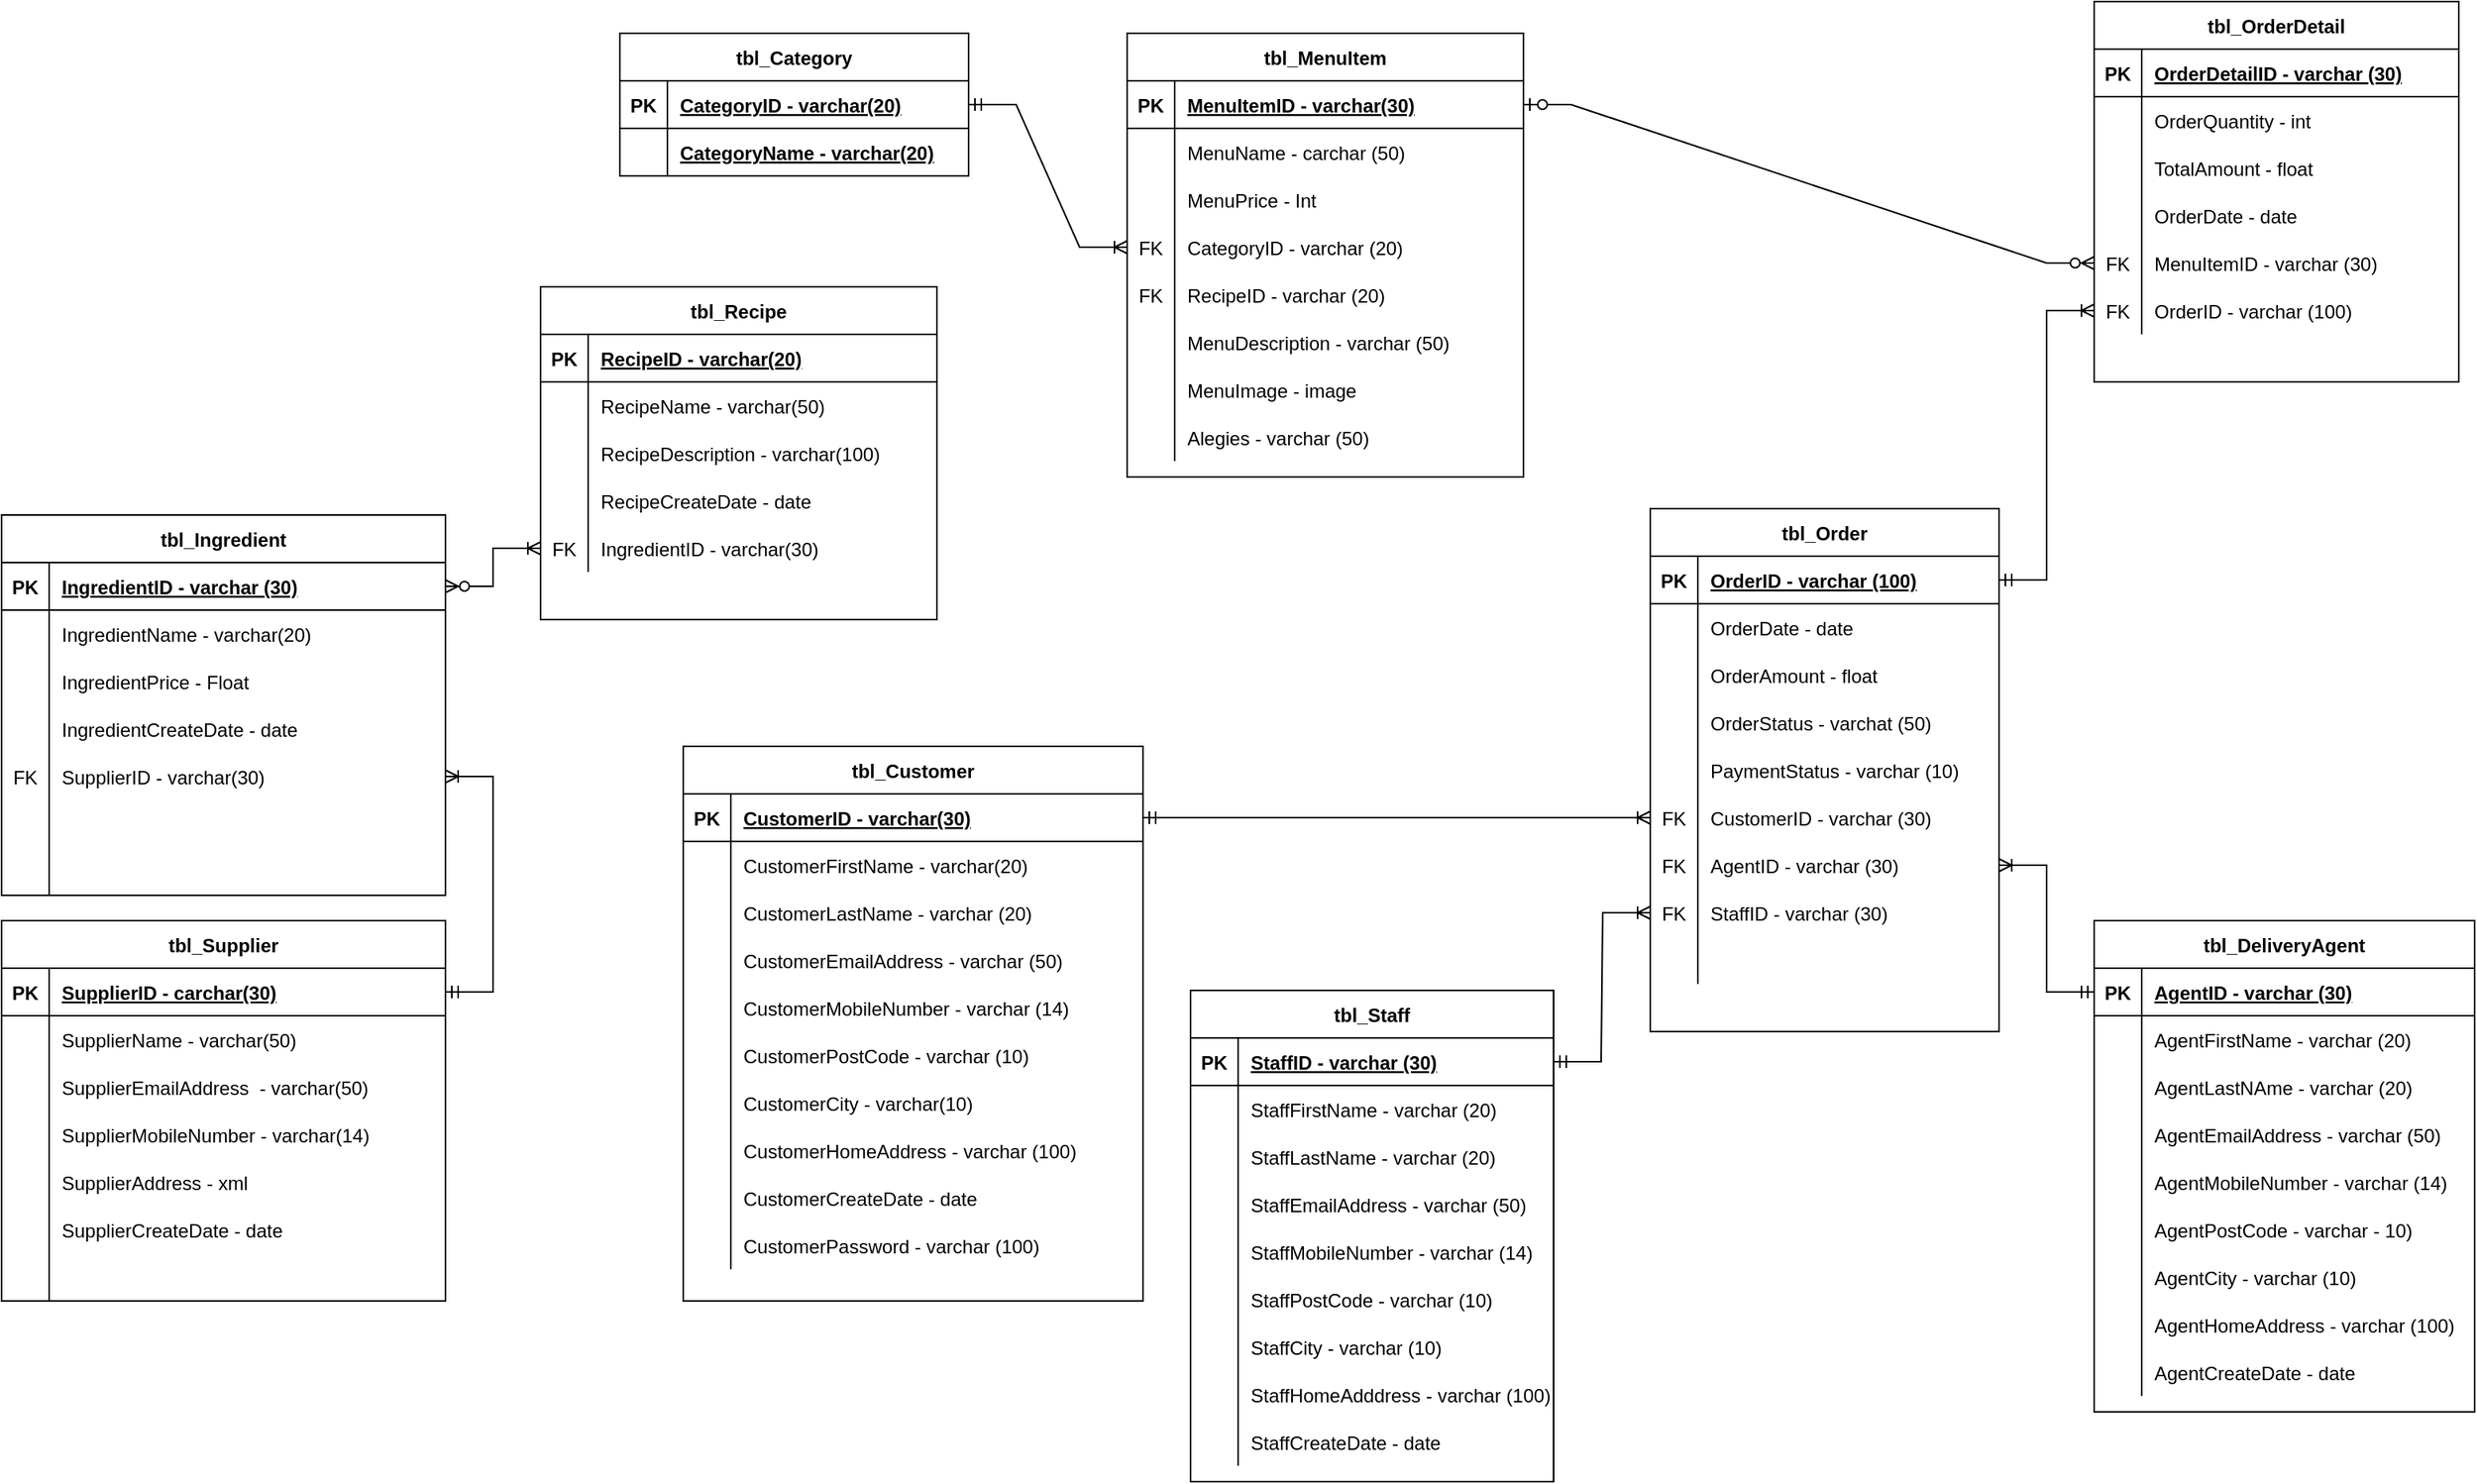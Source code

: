 <mxfile version="20.7.4" type="onedrive"><diagram id="L8bx2efbXw9rQ0I3ehw-" name="Page-1"><mxGraphModel dx="2448" dy="1082" grid="1" gridSize="10" guides="1" tooltips="1" connect="1" arrows="1" fold="1" page="1" pageScale="1" pageWidth="827" pageHeight="1169" math="0" shadow="0"><root><mxCell id="0"/><mxCell id="1" parent="0"/><mxCell id="Ww4jgSigXNzu2YuU9IQc-1" value="tbl_MenuItem" style="shape=table;startSize=30;container=1;collapsible=1;childLayout=tableLayout;fixedRows=1;rowLines=0;fontStyle=1;align=center;resizeLast=1;" parent="1" vertex="1"><mxGeometry x="420" y="220" width="250" height="280" as="geometry"/></mxCell><mxCell id="Ww4jgSigXNzu2YuU9IQc-2" value="" style="shape=tableRow;horizontal=0;startSize=0;swimlaneHead=0;swimlaneBody=0;fillColor=none;collapsible=0;dropTarget=0;points=[[0,0.5],[1,0.5]];portConstraint=eastwest;top=0;left=0;right=0;bottom=1;" parent="Ww4jgSigXNzu2YuU9IQc-1" vertex="1"><mxGeometry y="30" width="250" height="30" as="geometry"/></mxCell><mxCell id="Ww4jgSigXNzu2YuU9IQc-3" value="PK" style="shape=partialRectangle;connectable=0;fillColor=none;top=0;left=0;bottom=0;right=0;fontStyle=1;overflow=hidden;" parent="Ww4jgSigXNzu2YuU9IQc-2" vertex="1"><mxGeometry width="30" height="30" as="geometry"><mxRectangle width="30" height="30" as="alternateBounds"/></mxGeometry></mxCell><mxCell id="Ww4jgSigXNzu2YuU9IQc-4" value="MenuItemID - varchar(30)" style="shape=partialRectangle;connectable=0;fillColor=none;top=0;left=0;bottom=0;right=0;align=left;spacingLeft=6;fontStyle=5;overflow=hidden;" parent="Ww4jgSigXNzu2YuU9IQc-2" vertex="1"><mxGeometry x="30" width="220" height="30" as="geometry"><mxRectangle width="220" height="30" as="alternateBounds"/></mxGeometry></mxCell><mxCell id="_8lEAT-tiKsWXCXyvMZS-75" style="shape=tableRow;horizontal=0;startSize=0;swimlaneHead=0;swimlaneBody=0;fillColor=none;collapsible=0;dropTarget=0;points=[[0,0.5],[1,0.5]];portConstraint=eastwest;top=0;left=0;right=0;bottom=0;" vertex="1" parent="Ww4jgSigXNzu2YuU9IQc-1"><mxGeometry y="60" width="250" height="30" as="geometry"/></mxCell><mxCell id="_8lEAT-tiKsWXCXyvMZS-76" style="shape=partialRectangle;connectable=0;fillColor=none;top=0;left=0;bottom=0;right=0;editable=1;overflow=hidden;" vertex="1" parent="_8lEAT-tiKsWXCXyvMZS-75"><mxGeometry width="30" height="30" as="geometry"><mxRectangle width="30" height="30" as="alternateBounds"/></mxGeometry></mxCell><mxCell id="_8lEAT-tiKsWXCXyvMZS-77" value="MenuName - carchar (50)" style="shape=partialRectangle;connectable=0;fillColor=none;top=0;left=0;bottom=0;right=0;align=left;spacingLeft=6;overflow=hidden;" vertex="1" parent="_8lEAT-tiKsWXCXyvMZS-75"><mxGeometry x="30" width="220" height="30" as="geometry"><mxRectangle width="220" height="30" as="alternateBounds"/></mxGeometry></mxCell><mxCell id="Ww4jgSigXNzu2YuU9IQc-5" value="" style="shape=tableRow;horizontal=0;startSize=0;swimlaneHead=0;swimlaneBody=0;fillColor=none;collapsible=0;dropTarget=0;points=[[0,0.5],[1,0.5]];portConstraint=eastwest;top=0;left=0;right=0;bottom=0;" parent="Ww4jgSigXNzu2YuU9IQc-1" vertex="1"><mxGeometry y="90" width="250" height="30" as="geometry"/></mxCell><mxCell id="Ww4jgSigXNzu2YuU9IQc-6" value="" style="shape=partialRectangle;connectable=0;fillColor=none;top=0;left=0;bottom=0;right=0;editable=1;overflow=hidden;" parent="Ww4jgSigXNzu2YuU9IQc-5" vertex="1"><mxGeometry width="30" height="30" as="geometry"><mxRectangle width="30" height="30" as="alternateBounds"/></mxGeometry></mxCell><mxCell id="Ww4jgSigXNzu2YuU9IQc-7" value="MenuPrice - Int" style="shape=partialRectangle;connectable=0;fillColor=none;top=0;left=0;bottom=0;right=0;align=left;spacingLeft=6;overflow=hidden;" parent="Ww4jgSigXNzu2YuU9IQc-5" vertex="1"><mxGeometry x="30" width="220" height="30" as="geometry"><mxRectangle width="220" height="30" as="alternateBounds"/></mxGeometry></mxCell><mxCell id="_8lEAT-tiKsWXCXyvMZS-78" style="shape=tableRow;horizontal=0;startSize=0;swimlaneHead=0;swimlaneBody=0;fillColor=none;collapsible=0;dropTarget=0;points=[[0,0.5],[1,0.5]];portConstraint=eastwest;top=0;left=0;right=0;bottom=0;" vertex="1" parent="Ww4jgSigXNzu2YuU9IQc-1"><mxGeometry y="120" width="250" height="30" as="geometry"/></mxCell><mxCell id="_8lEAT-tiKsWXCXyvMZS-79" value="FK" style="shape=partialRectangle;connectable=0;fillColor=none;top=0;left=0;bottom=0;right=0;editable=1;overflow=hidden;" vertex="1" parent="_8lEAT-tiKsWXCXyvMZS-78"><mxGeometry width="30" height="30" as="geometry"><mxRectangle width="30" height="30" as="alternateBounds"/></mxGeometry></mxCell><mxCell id="_8lEAT-tiKsWXCXyvMZS-80" value="CategoryID - varchar (20)" style="shape=partialRectangle;connectable=0;fillColor=none;top=0;left=0;bottom=0;right=0;align=left;spacingLeft=6;overflow=hidden;" vertex="1" parent="_8lEAT-tiKsWXCXyvMZS-78"><mxGeometry x="30" width="220" height="30" as="geometry"><mxRectangle width="220" height="30" as="alternateBounds"/></mxGeometry></mxCell><mxCell id="_8lEAT-tiKsWXCXyvMZS-81" style="shape=tableRow;horizontal=0;startSize=0;swimlaneHead=0;swimlaneBody=0;fillColor=none;collapsible=0;dropTarget=0;points=[[0,0.5],[1,0.5]];portConstraint=eastwest;top=0;left=0;right=0;bottom=0;" vertex="1" parent="Ww4jgSigXNzu2YuU9IQc-1"><mxGeometry y="150" width="250" height="30" as="geometry"/></mxCell><mxCell id="_8lEAT-tiKsWXCXyvMZS-82" value="FK" style="shape=partialRectangle;connectable=0;fillColor=none;top=0;left=0;bottom=0;right=0;editable=1;overflow=hidden;" vertex="1" parent="_8lEAT-tiKsWXCXyvMZS-81"><mxGeometry width="30" height="30" as="geometry"><mxRectangle width="30" height="30" as="alternateBounds"/></mxGeometry></mxCell><mxCell id="_8lEAT-tiKsWXCXyvMZS-83" value="RecipeID - varchar (20)" style="shape=partialRectangle;connectable=0;fillColor=none;top=0;left=0;bottom=0;right=0;align=left;spacingLeft=6;overflow=hidden;" vertex="1" parent="_8lEAT-tiKsWXCXyvMZS-81"><mxGeometry x="30" width="220" height="30" as="geometry"><mxRectangle width="220" height="30" as="alternateBounds"/></mxGeometry></mxCell><mxCell id="Ww4jgSigXNzu2YuU9IQc-8" value="" style="shape=tableRow;horizontal=0;startSize=0;swimlaneHead=0;swimlaneBody=0;fillColor=none;collapsible=0;dropTarget=0;points=[[0,0.5],[1,0.5]];portConstraint=eastwest;top=0;left=0;right=0;bottom=0;" parent="Ww4jgSigXNzu2YuU9IQc-1" vertex="1"><mxGeometry y="180" width="250" height="30" as="geometry"/></mxCell><mxCell id="Ww4jgSigXNzu2YuU9IQc-9" value="" style="shape=partialRectangle;connectable=0;fillColor=none;top=0;left=0;bottom=0;right=0;editable=1;overflow=hidden;" parent="Ww4jgSigXNzu2YuU9IQc-8" vertex="1"><mxGeometry width="30" height="30" as="geometry"><mxRectangle width="30" height="30" as="alternateBounds"/></mxGeometry></mxCell><mxCell id="Ww4jgSigXNzu2YuU9IQc-10" value="MenuDescription - varchar (50)" style="shape=partialRectangle;connectable=0;fillColor=none;top=0;left=0;bottom=0;right=0;align=left;spacingLeft=6;overflow=hidden;" parent="Ww4jgSigXNzu2YuU9IQc-8" vertex="1"><mxGeometry x="30" width="220" height="30" as="geometry"><mxRectangle width="220" height="30" as="alternateBounds"/></mxGeometry></mxCell><mxCell id="Ww4jgSigXNzu2YuU9IQc-11" value="" style="shape=tableRow;horizontal=0;startSize=0;swimlaneHead=0;swimlaneBody=0;fillColor=none;collapsible=0;dropTarget=0;points=[[0,0.5],[1,0.5]];portConstraint=eastwest;top=0;left=0;right=0;bottom=0;" parent="Ww4jgSigXNzu2YuU9IQc-1" vertex="1"><mxGeometry y="210" width="250" height="30" as="geometry"/></mxCell><mxCell id="Ww4jgSigXNzu2YuU9IQc-12" value="" style="shape=partialRectangle;connectable=0;fillColor=none;top=0;left=0;bottom=0;right=0;editable=1;overflow=hidden;" parent="Ww4jgSigXNzu2YuU9IQc-11" vertex="1"><mxGeometry width="30" height="30" as="geometry"><mxRectangle width="30" height="30" as="alternateBounds"/></mxGeometry></mxCell><mxCell id="Ww4jgSigXNzu2YuU9IQc-13" value="MenuImage - image" style="shape=partialRectangle;connectable=0;fillColor=none;top=0;left=0;bottom=0;right=0;align=left;spacingLeft=6;overflow=hidden;" parent="Ww4jgSigXNzu2YuU9IQc-11" vertex="1"><mxGeometry x="30" width="220" height="30" as="geometry"><mxRectangle width="220" height="30" as="alternateBounds"/></mxGeometry></mxCell><mxCell id="Ww4jgSigXNzu2YuU9IQc-14" style="shape=tableRow;horizontal=0;startSize=0;swimlaneHead=0;swimlaneBody=0;fillColor=none;collapsible=0;dropTarget=0;points=[[0,0.5],[1,0.5]];portConstraint=eastwest;top=0;left=0;right=0;bottom=0;" parent="Ww4jgSigXNzu2YuU9IQc-1" vertex="1"><mxGeometry y="240" width="250" height="30" as="geometry"/></mxCell><mxCell id="Ww4jgSigXNzu2YuU9IQc-15" style="shape=partialRectangle;connectable=0;fillColor=none;top=0;left=0;bottom=0;right=0;editable=1;overflow=hidden;" parent="Ww4jgSigXNzu2YuU9IQc-14" vertex="1"><mxGeometry width="30" height="30" as="geometry"><mxRectangle width="30" height="30" as="alternateBounds"/></mxGeometry></mxCell><mxCell id="Ww4jgSigXNzu2YuU9IQc-16" value="Alegies - varchar (50)" style="shape=partialRectangle;connectable=0;fillColor=none;top=0;left=0;bottom=0;right=0;align=left;spacingLeft=6;overflow=hidden;" parent="Ww4jgSigXNzu2YuU9IQc-14" vertex="1"><mxGeometry x="30" width="220" height="30" as="geometry"><mxRectangle width="220" height="30" as="alternateBounds"/></mxGeometry></mxCell><mxCell id="Ww4jgSigXNzu2YuU9IQc-17" value="tbl_Category" style="shape=table;startSize=30;container=1;collapsible=1;childLayout=tableLayout;fixedRows=1;rowLines=0;fontStyle=1;align=center;resizeLast=1;" parent="1" vertex="1"><mxGeometry x="100" y="220" width="220" height="90" as="geometry"/></mxCell><mxCell id="Ww4jgSigXNzu2YuU9IQc-18" value="" style="shape=tableRow;horizontal=0;startSize=0;swimlaneHead=0;swimlaneBody=0;fillColor=none;collapsible=0;dropTarget=0;points=[[0,0.5],[1,0.5]];portConstraint=eastwest;top=0;left=0;right=0;bottom=1;" parent="Ww4jgSigXNzu2YuU9IQc-17" vertex="1"><mxGeometry y="30" width="220" height="30" as="geometry"/></mxCell><mxCell id="Ww4jgSigXNzu2YuU9IQc-19" value="PK" style="shape=partialRectangle;connectable=0;fillColor=none;top=0;left=0;bottom=0;right=0;fontStyle=1;overflow=hidden;" parent="Ww4jgSigXNzu2YuU9IQc-18" vertex="1"><mxGeometry width="30" height="30" as="geometry"><mxRectangle width="30" height="30" as="alternateBounds"/></mxGeometry></mxCell><mxCell id="Ww4jgSigXNzu2YuU9IQc-20" value="CategoryID - varchar(20)" style="shape=partialRectangle;connectable=0;fillColor=none;top=0;left=0;bottom=0;right=0;align=left;spacingLeft=6;fontStyle=5;overflow=hidden;" parent="Ww4jgSigXNzu2YuU9IQc-18" vertex="1"><mxGeometry x="30" width="190" height="30" as="geometry"><mxRectangle width="190" height="30" as="alternateBounds"/></mxGeometry></mxCell><mxCell id="_8lEAT-tiKsWXCXyvMZS-7" style="shape=tableRow;horizontal=0;startSize=0;swimlaneHead=0;swimlaneBody=0;fillColor=none;collapsible=0;dropTarget=0;points=[[0,0.5],[1,0.5]];portConstraint=eastwest;top=0;left=0;right=0;bottom=1;" vertex="1" parent="Ww4jgSigXNzu2YuU9IQc-17"><mxGeometry y="60" width="220" height="30" as="geometry"/></mxCell><mxCell id="_8lEAT-tiKsWXCXyvMZS-8" style="shape=partialRectangle;connectable=0;fillColor=none;top=0;left=0;bottom=0;right=0;fontStyle=1;overflow=hidden;" vertex="1" parent="_8lEAT-tiKsWXCXyvMZS-7"><mxGeometry width="30" height="30" as="geometry"><mxRectangle width="30" height="30" as="alternateBounds"/></mxGeometry></mxCell><mxCell id="_8lEAT-tiKsWXCXyvMZS-9" value="CategoryName - varchar(20)" style="shape=partialRectangle;connectable=0;fillColor=none;top=0;left=0;bottom=0;right=0;align=left;spacingLeft=6;fontStyle=5;overflow=hidden;" vertex="1" parent="_8lEAT-tiKsWXCXyvMZS-7"><mxGeometry x="30" width="190" height="30" as="geometry"><mxRectangle width="190" height="30" as="alternateBounds"/></mxGeometry></mxCell><mxCell id="Ww4jgSigXNzu2YuU9IQc-30" value="" style="edgeStyle=entityRelationEdgeStyle;fontSize=12;html=1;endArrow=ERoneToMany;startArrow=ERmandOne;rounded=0;entryX=0;entryY=0.5;entryDx=0;entryDy=0;" parent="1" source="Ww4jgSigXNzu2YuU9IQc-18" target="_8lEAT-tiKsWXCXyvMZS-78" edge="1"><mxGeometry width="100" height="100" relative="1" as="geometry"><mxPoint x="690" y="610" as="sourcePoint"/><mxPoint x="790" y="510" as="targetPoint"/></mxGeometry></mxCell><mxCell id="Ww4jgSigXNzu2YuU9IQc-31" value="tbl_Customer" style="shape=table;startSize=30;container=1;collapsible=1;childLayout=tableLayout;fixedRows=1;rowLines=0;fontStyle=1;align=center;resizeLast=1;" parent="1" vertex="1"><mxGeometry x="140" y="670" width="290" height="350" as="geometry"/></mxCell><mxCell id="Ww4jgSigXNzu2YuU9IQc-32" value="" style="shape=tableRow;horizontal=0;startSize=0;swimlaneHead=0;swimlaneBody=0;fillColor=none;collapsible=0;dropTarget=0;points=[[0,0.5],[1,0.5]];portConstraint=eastwest;top=0;left=0;right=0;bottom=1;" parent="Ww4jgSigXNzu2YuU9IQc-31" vertex="1"><mxGeometry y="30" width="290" height="30" as="geometry"/></mxCell><mxCell id="Ww4jgSigXNzu2YuU9IQc-33" value="PK" style="shape=partialRectangle;connectable=0;fillColor=none;top=0;left=0;bottom=0;right=0;fontStyle=1;overflow=hidden;" parent="Ww4jgSigXNzu2YuU9IQc-32" vertex="1"><mxGeometry width="30" height="30" as="geometry"><mxRectangle width="30" height="30" as="alternateBounds"/></mxGeometry></mxCell><mxCell id="Ww4jgSigXNzu2YuU9IQc-34" value="CustomerID - varchar(30)" style="shape=partialRectangle;connectable=0;fillColor=none;top=0;left=0;bottom=0;right=0;align=left;spacingLeft=6;fontStyle=5;overflow=hidden;" parent="Ww4jgSigXNzu2YuU9IQc-32" vertex="1"><mxGeometry x="30" width="260" height="30" as="geometry"><mxRectangle width="260" height="30" as="alternateBounds"/></mxGeometry></mxCell><mxCell id="Ww4jgSigXNzu2YuU9IQc-35" value="" style="shape=tableRow;horizontal=0;startSize=0;swimlaneHead=0;swimlaneBody=0;fillColor=none;collapsible=0;dropTarget=0;points=[[0,0.5],[1,0.5]];portConstraint=eastwest;top=0;left=0;right=0;bottom=0;" parent="Ww4jgSigXNzu2YuU9IQc-31" vertex="1"><mxGeometry y="60" width="290" height="30" as="geometry"/></mxCell><mxCell id="Ww4jgSigXNzu2YuU9IQc-36" value="" style="shape=partialRectangle;connectable=0;fillColor=none;top=0;left=0;bottom=0;right=0;editable=1;overflow=hidden;" parent="Ww4jgSigXNzu2YuU9IQc-35" vertex="1"><mxGeometry width="30" height="30" as="geometry"><mxRectangle width="30" height="30" as="alternateBounds"/></mxGeometry></mxCell><mxCell id="Ww4jgSigXNzu2YuU9IQc-37" value="CustomerFirstName - varchar(20)" style="shape=partialRectangle;connectable=0;fillColor=none;top=0;left=0;bottom=0;right=0;align=left;spacingLeft=6;overflow=hidden;" parent="Ww4jgSigXNzu2YuU9IQc-35" vertex="1"><mxGeometry x="30" width="260" height="30" as="geometry"><mxRectangle width="260" height="30" as="alternateBounds"/></mxGeometry></mxCell><mxCell id="Ww4jgSigXNzu2YuU9IQc-38" value="" style="shape=tableRow;horizontal=0;startSize=0;swimlaneHead=0;swimlaneBody=0;fillColor=none;collapsible=0;dropTarget=0;points=[[0,0.5],[1,0.5]];portConstraint=eastwest;top=0;left=0;right=0;bottom=0;" parent="Ww4jgSigXNzu2YuU9IQc-31" vertex="1"><mxGeometry y="90" width="290" height="30" as="geometry"/></mxCell><mxCell id="Ww4jgSigXNzu2YuU9IQc-39" value="" style="shape=partialRectangle;connectable=0;fillColor=none;top=0;left=0;bottom=0;right=0;editable=1;overflow=hidden;" parent="Ww4jgSigXNzu2YuU9IQc-38" vertex="1"><mxGeometry width="30" height="30" as="geometry"><mxRectangle width="30" height="30" as="alternateBounds"/></mxGeometry></mxCell><mxCell id="Ww4jgSigXNzu2YuU9IQc-40" value="CustomerLastName - varchar (20)" style="shape=partialRectangle;connectable=0;fillColor=none;top=0;left=0;bottom=0;right=0;align=left;spacingLeft=6;overflow=hidden;" parent="Ww4jgSigXNzu2YuU9IQc-38" vertex="1"><mxGeometry x="30" width="260" height="30" as="geometry"><mxRectangle width="260" height="30" as="alternateBounds"/></mxGeometry></mxCell><mxCell id="Ww4jgSigXNzu2YuU9IQc-41" value="" style="shape=tableRow;horizontal=0;startSize=0;swimlaneHead=0;swimlaneBody=0;fillColor=none;collapsible=0;dropTarget=0;points=[[0,0.5],[1,0.5]];portConstraint=eastwest;top=0;left=0;right=0;bottom=0;" parent="Ww4jgSigXNzu2YuU9IQc-31" vertex="1"><mxGeometry y="120" width="290" height="30" as="geometry"/></mxCell><mxCell id="Ww4jgSigXNzu2YuU9IQc-42" value="" style="shape=partialRectangle;connectable=0;fillColor=none;top=0;left=0;bottom=0;right=0;editable=1;overflow=hidden;" parent="Ww4jgSigXNzu2YuU9IQc-41" vertex="1"><mxGeometry width="30" height="30" as="geometry"><mxRectangle width="30" height="30" as="alternateBounds"/></mxGeometry></mxCell><mxCell id="Ww4jgSigXNzu2YuU9IQc-43" value="CustomerEmailAddress - varchar (50)" style="shape=partialRectangle;connectable=0;fillColor=none;top=0;left=0;bottom=0;right=0;align=left;spacingLeft=6;overflow=hidden;" parent="Ww4jgSigXNzu2YuU9IQc-41" vertex="1"><mxGeometry x="30" width="260" height="30" as="geometry"><mxRectangle width="260" height="30" as="alternateBounds"/></mxGeometry></mxCell><mxCell id="Ww4jgSigXNzu2YuU9IQc-59" style="shape=tableRow;horizontal=0;startSize=0;swimlaneHead=0;swimlaneBody=0;fillColor=none;collapsible=0;dropTarget=0;points=[[0,0.5],[1,0.5]];portConstraint=eastwest;top=0;left=0;right=0;bottom=0;" parent="Ww4jgSigXNzu2YuU9IQc-31" vertex="1"><mxGeometry y="150" width="290" height="30" as="geometry"/></mxCell><mxCell id="Ww4jgSigXNzu2YuU9IQc-60" style="shape=partialRectangle;connectable=0;fillColor=none;top=0;left=0;bottom=0;right=0;editable=1;overflow=hidden;" parent="Ww4jgSigXNzu2YuU9IQc-59" vertex="1"><mxGeometry width="30" height="30" as="geometry"><mxRectangle width="30" height="30" as="alternateBounds"/></mxGeometry></mxCell><mxCell id="Ww4jgSigXNzu2YuU9IQc-61" value="CustomerMobileNumber - varchar (14)" style="shape=partialRectangle;connectable=0;fillColor=none;top=0;left=0;bottom=0;right=0;align=left;spacingLeft=6;overflow=hidden;" parent="Ww4jgSigXNzu2YuU9IQc-59" vertex="1"><mxGeometry x="30" width="260" height="30" as="geometry"><mxRectangle width="260" height="30" as="alternateBounds"/></mxGeometry></mxCell><mxCell id="Ww4jgSigXNzu2YuU9IQc-56" style="shape=tableRow;horizontal=0;startSize=0;swimlaneHead=0;swimlaneBody=0;fillColor=none;collapsible=0;dropTarget=0;points=[[0,0.5],[1,0.5]];portConstraint=eastwest;top=0;left=0;right=0;bottom=0;" parent="Ww4jgSigXNzu2YuU9IQc-31" vertex="1"><mxGeometry y="180" width="290" height="30" as="geometry"/></mxCell><mxCell id="Ww4jgSigXNzu2YuU9IQc-57" style="shape=partialRectangle;connectable=0;fillColor=none;top=0;left=0;bottom=0;right=0;editable=1;overflow=hidden;" parent="Ww4jgSigXNzu2YuU9IQc-56" vertex="1"><mxGeometry width="30" height="30" as="geometry"><mxRectangle width="30" height="30" as="alternateBounds"/></mxGeometry></mxCell><mxCell id="Ww4jgSigXNzu2YuU9IQc-58" value="CustomerPostCode - varchar (10)" style="shape=partialRectangle;connectable=0;fillColor=none;top=0;left=0;bottom=0;right=0;align=left;spacingLeft=6;overflow=hidden;" parent="Ww4jgSigXNzu2YuU9IQc-56" vertex="1"><mxGeometry x="30" width="260" height="30" as="geometry"><mxRectangle width="260" height="30" as="alternateBounds"/></mxGeometry></mxCell><mxCell id="Ww4jgSigXNzu2YuU9IQc-53" style="shape=tableRow;horizontal=0;startSize=0;swimlaneHead=0;swimlaneBody=0;fillColor=none;collapsible=0;dropTarget=0;points=[[0,0.5],[1,0.5]];portConstraint=eastwest;top=0;left=0;right=0;bottom=0;" parent="Ww4jgSigXNzu2YuU9IQc-31" vertex="1"><mxGeometry y="210" width="290" height="30" as="geometry"/></mxCell><mxCell id="Ww4jgSigXNzu2YuU9IQc-54" style="shape=partialRectangle;connectable=0;fillColor=none;top=0;left=0;bottom=0;right=0;editable=1;overflow=hidden;" parent="Ww4jgSigXNzu2YuU9IQc-53" vertex="1"><mxGeometry width="30" height="30" as="geometry"><mxRectangle width="30" height="30" as="alternateBounds"/></mxGeometry></mxCell><mxCell id="Ww4jgSigXNzu2YuU9IQc-55" value="CustomerCity - varchar(10)" style="shape=partialRectangle;connectable=0;fillColor=none;top=0;left=0;bottom=0;right=0;align=left;spacingLeft=6;overflow=hidden;" parent="Ww4jgSigXNzu2YuU9IQc-53" vertex="1"><mxGeometry x="30" width="260" height="30" as="geometry"><mxRectangle width="260" height="30" as="alternateBounds"/></mxGeometry></mxCell><mxCell id="Ww4jgSigXNzu2YuU9IQc-50" style="shape=tableRow;horizontal=0;startSize=0;swimlaneHead=0;swimlaneBody=0;fillColor=none;collapsible=0;dropTarget=0;points=[[0,0.5],[1,0.5]];portConstraint=eastwest;top=0;left=0;right=0;bottom=0;" parent="Ww4jgSigXNzu2YuU9IQc-31" vertex="1"><mxGeometry y="240" width="290" height="30" as="geometry"/></mxCell><mxCell id="Ww4jgSigXNzu2YuU9IQc-51" style="shape=partialRectangle;connectable=0;fillColor=none;top=0;left=0;bottom=0;right=0;editable=1;overflow=hidden;" parent="Ww4jgSigXNzu2YuU9IQc-50" vertex="1"><mxGeometry width="30" height="30" as="geometry"><mxRectangle width="30" height="30" as="alternateBounds"/></mxGeometry></mxCell><mxCell id="Ww4jgSigXNzu2YuU9IQc-52" value="CustomerHomeAddress - varchar (100)" style="shape=partialRectangle;connectable=0;fillColor=none;top=0;left=0;bottom=0;right=0;align=left;spacingLeft=6;overflow=hidden;" parent="Ww4jgSigXNzu2YuU9IQc-50" vertex="1"><mxGeometry x="30" width="260" height="30" as="geometry"><mxRectangle width="260" height="30" as="alternateBounds"/></mxGeometry></mxCell><mxCell id="Ww4jgSigXNzu2YuU9IQc-47" style="shape=tableRow;horizontal=0;startSize=0;swimlaneHead=0;swimlaneBody=0;fillColor=none;collapsible=0;dropTarget=0;points=[[0,0.5],[1,0.5]];portConstraint=eastwest;top=0;left=0;right=0;bottom=0;" parent="Ww4jgSigXNzu2YuU9IQc-31" vertex="1"><mxGeometry y="270" width="290" height="30" as="geometry"/></mxCell><mxCell id="Ww4jgSigXNzu2YuU9IQc-48" style="shape=partialRectangle;connectable=0;fillColor=none;top=0;left=0;bottom=0;right=0;editable=1;overflow=hidden;" parent="Ww4jgSigXNzu2YuU9IQc-47" vertex="1"><mxGeometry width="30" height="30" as="geometry"><mxRectangle width="30" height="30" as="alternateBounds"/></mxGeometry></mxCell><mxCell id="Ww4jgSigXNzu2YuU9IQc-49" value="CustomerCreateDate - date" style="shape=partialRectangle;connectable=0;fillColor=none;top=0;left=0;bottom=0;right=0;align=left;spacingLeft=6;overflow=hidden;" parent="Ww4jgSigXNzu2YuU9IQc-47" vertex="1"><mxGeometry x="30" width="260" height="30" as="geometry"><mxRectangle width="260" height="30" as="alternateBounds"/></mxGeometry></mxCell><mxCell id="Ww4jgSigXNzu2YuU9IQc-44" style="shape=tableRow;horizontal=0;startSize=0;swimlaneHead=0;swimlaneBody=0;fillColor=none;collapsible=0;dropTarget=0;points=[[0,0.5],[1,0.5]];portConstraint=eastwest;top=0;left=0;right=0;bottom=0;" parent="Ww4jgSigXNzu2YuU9IQc-31" vertex="1"><mxGeometry y="300" width="290" height="30" as="geometry"/></mxCell><mxCell id="Ww4jgSigXNzu2YuU9IQc-45" style="shape=partialRectangle;connectable=0;fillColor=none;top=0;left=0;bottom=0;right=0;editable=1;overflow=hidden;" parent="Ww4jgSigXNzu2YuU9IQc-44" vertex="1"><mxGeometry width="30" height="30" as="geometry"><mxRectangle width="30" height="30" as="alternateBounds"/></mxGeometry></mxCell><mxCell id="Ww4jgSigXNzu2YuU9IQc-46" value="CustomerPassword - varchar (100)" style="shape=partialRectangle;connectable=0;fillColor=none;top=0;left=0;bottom=0;right=0;align=left;spacingLeft=6;overflow=hidden;" parent="Ww4jgSigXNzu2YuU9IQc-44" vertex="1"><mxGeometry x="30" width="260" height="30" as="geometry"><mxRectangle width="260" height="30" as="alternateBounds"/></mxGeometry></mxCell><mxCell id="_8lEAT-tiKsWXCXyvMZS-14" value="tbl_Supplier" style="shape=table;startSize=30;container=1;collapsible=1;childLayout=tableLayout;fixedRows=1;rowLines=0;fontStyle=1;align=center;resizeLast=1;" vertex="1" parent="1"><mxGeometry x="-290" y="780" width="280" height="240" as="geometry"/></mxCell><mxCell id="_8lEAT-tiKsWXCXyvMZS-15" value="" style="shape=tableRow;horizontal=0;startSize=0;swimlaneHead=0;swimlaneBody=0;fillColor=none;collapsible=0;dropTarget=0;points=[[0,0.5],[1,0.5]];portConstraint=eastwest;top=0;left=0;right=0;bottom=1;" vertex="1" parent="_8lEAT-tiKsWXCXyvMZS-14"><mxGeometry y="30" width="280" height="30" as="geometry"/></mxCell><mxCell id="_8lEAT-tiKsWXCXyvMZS-16" value="PK" style="shape=partialRectangle;connectable=0;fillColor=none;top=0;left=0;bottom=0;right=0;fontStyle=1;overflow=hidden;" vertex="1" parent="_8lEAT-tiKsWXCXyvMZS-15"><mxGeometry width="30" height="30" as="geometry"><mxRectangle width="30" height="30" as="alternateBounds"/></mxGeometry></mxCell><mxCell id="_8lEAT-tiKsWXCXyvMZS-17" value="SupplierID - carchar(30)" style="shape=partialRectangle;connectable=0;fillColor=none;top=0;left=0;bottom=0;right=0;align=left;spacingLeft=6;fontStyle=5;overflow=hidden;" vertex="1" parent="_8lEAT-tiKsWXCXyvMZS-15"><mxGeometry x="30" width="250" height="30" as="geometry"><mxRectangle width="250" height="30" as="alternateBounds"/></mxGeometry></mxCell><mxCell id="_8lEAT-tiKsWXCXyvMZS-18" value="" style="shape=tableRow;horizontal=0;startSize=0;swimlaneHead=0;swimlaneBody=0;fillColor=none;collapsible=0;dropTarget=0;points=[[0,0.5],[1,0.5]];portConstraint=eastwest;top=0;left=0;right=0;bottom=0;" vertex="1" parent="_8lEAT-tiKsWXCXyvMZS-14"><mxGeometry y="60" width="280" height="30" as="geometry"/></mxCell><mxCell id="_8lEAT-tiKsWXCXyvMZS-19" value="" style="shape=partialRectangle;connectable=0;fillColor=none;top=0;left=0;bottom=0;right=0;editable=1;overflow=hidden;" vertex="1" parent="_8lEAT-tiKsWXCXyvMZS-18"><mxGeometry width="30" height="30" as="geometry"><mxRectangle width="30" height="30" as="alternateBounds"/></mxGeometry></mxCell><mxCell id="_8lEAT-tiKsWXCXyvMZS-20" value="SupplierName - varchar(50)" style="shape=partialRectangle;connectable=0;fillColor=none;top=0;left=0;bottom=0;right=0;align=left;spacingLeft=6;overflow=hidden;" vertex="1" parent="_8lEAT-tiKsWXCXyvMZS-18"><mxGeometry x="30" width="250" height="30" as="geometry"><mxRectangle width="250" height="30" as="alternateBounds"/></mxGeometry></mxCell><mxCell id="_8lEAT-tiKsWXCXyvMZS-21" value="" style="shape=tableRow;horizontal=0;startSize=0;swimlaneHead=0;swimlaneBody=0;fillColor=none;collapsible=0;dropTarget=0;points=[[0,0.5],[1,0.5]];portConstraint=eastwest;top=0;left=0;right=0;bottom=0;" vertex="1" parent="_8lEAT-tiKsWXCXyvMZS-14"><mxGeometry y="90" width="280" height="30" as="geometry"/></mxCell><mxCell id="_8lEAT-tiKsWXCXyvMZS-22" value="" style="shape=partialRectangle;connectable=0;fillColor=none;top=0;left=0;bottom=0;right=0;editable=1;overflow=hidden;" vertex="1" parent="_8lEAT-tiKsWXCXyvMZS-21"><mxGeometry width="30" height="30" as="geometry"><mxRectangle width="30" height="30" as="alternateBounds"/></mxGeometry></mxCell><mxCell id="_8lEAT-tiKsWXCXyvMZS-23" value="SupplierEmailAddress  - varchar(50)" style="shape=partialRectangle;connectable=0;fillColor=none;top=0;left=0;bottom=0;right=0;align=left;spacingLeft=6;overflow=hidden;" vertex="1" parent="_8lEAT-tiKsWXCXyvMZS-21"><mxGeometry x="30" width="250" height="30" as="geometry"><mxRectangle width="250" height="30" as="alternateBounds"/></mxGeometry></mxCell><mxCell id="_8lEAT-tiKsWXCXyvMZS-24" value="" style="shape=tableRow;horizontal=0;startSize=0;swimlaneHead=0;swimlaneBody=0;fillColor=none;collapsible=0;dropTarget=0;points=[[0,0.5],[1,0.5]];portConstraint=eastwest;top=0;left=0;right=0;bottom=0;" vertex="1" parent="_8lEAT-tiKsWXCXyvMZS-14"><mxGeometry y="120" width="280" height="30" as="geometry"/></mxCell><mxCell id="_8lEAT-tiKsWXCXyvMZS-25" value="" style="shape=partialRectangle;connectable=0;fillColor=none;top=0;left=0;bottom=0;right=0;editable=1;overflow=hidden;" vertex="1" parent="_8lEAT-tiKsWXCXyvMZS-24"><mxGeometry width="30" height="30" as="geometry"><mxRectangle width="30" height="30" as="alternateBounds"/></mxGeometry></mxCell><mxCell id="_8lEAT-tiKsWXCXyvMZS-26" value="SupplierMobileNumber - varchar(14)" style="shape=partialRectangle;connectable=0;fillColor=none;top=0;left=0;bottom=0;right=0;align=left;spacingLeft=6;overflow=hidden;" vertex="1" parent="_8lEAT-tiKsWXCXyvMZS-24"><mxGeometry x="30" width="250" height="30" as="geometry"><mxRectangle width="250" height="30" as="alternateBounds"/></mxGeometry></mxCell><mxCell id="_8lEAT-tiKsWXCXyvMZS-33" style="shape=tableRow;horizontal=0;startSize=0;swimlaneHead=0;swimlaneBody=0;fillColor=none;collapsible=0;dropTarget=0;points=[[0,0.5],[1,0.5]];portConstraint=eastwest;top=0;left=0;right=0;bottom=0;" vertex="1" parent="_8lEAT-tiKsWXCXyvMZS-14"><mxGeometry y="150" width="280" height="30" as="geometry"/></mxCell><mxCell id="_8lEAT-tiKsWXCXyvMZS-34" style="shape=partialRectangle;connectable=0;fillColor=none;top=0;left=0;bottom=0;right=0;editable=1;overflow=hidden;" vertex="1" parent="_8lEAT-tiKsWXCXyvMZS-33"><mxGeometry width="30" height="30" as="geometry"><mxRectangle width="30" height="30" as="alternateBounds"/></mxGeometry></mxCell><mxCell id="_8lEAT-tiKsWXCXyvMZS-35" value="SupplierAddress - xml" style="shape=partialRectangle;connectable=0;fillColor=none;top=0;left=0;bottom=0;right=0;align=left;spacingLeft=6;overflow=hidden;" vertex="1" parent="_8lEAT-tiKsWXCXyvMZS-33"><mxGeometry x="30" width="250" height="30" as="geometry"><mxRectangle width="250" height="30" as="alternateBounds"/></mxGeometry></mxCell><mxCell id="_8lEAT-tiKsWXCXyvMZS-30" style="shape=tableRow;horizontal=0;startSize=0;swimlaneHead=0;swimlaneBody=0;fillColor=none;collapsible=0;dropTarget=0;points=[[0,0.5],[1,0.5]];portConstraint=eastwest;top=0;left=0;right=0;bottom=0;" vertex="1" parent="_8lEAT-tiKsWXCXyvMZS-14"><mxGeometry y="180" width="280" height="30" as="geometry"/></mxCell><mxCell id="_8lEAT-tiKsWXCXyvMZS-31" style="shape=partialRectangle;connectable=0;fillColor=none;top=0;left=0;bottom=0;right=0;editable=1;overflow=hidden;" vertex="1" parent="_8lEAT-tiKsWXCXyvMZS-30"><mxGeometry width="30" height="30" as="geometry"><mxRectangle width="30" height="30" as="alternateBounds"/></mxGeometry></mxCell><mxCell id="_8lEAT-tiKsWXCXyvMZS-32" value="SupplierCreateDate - date" style="shape=partialRectangle;connectable=0;fillColor=none;top=0;left=0;bottom=0;right=0;align=left;spacingLeft=6;overflow=hidden;" vertex="1" parent="_8lEAT-tiKsWXCXyvMZS-30"><mxGeometry x="30" width="250" height="30" as="geometry"><mxRectangle width="250" height="30" as="alternateBounds"/></mxGeometry></mxCell><mxCell id="_8lEAT-tiKsWXCXyvMZS-27" style="shape=tableRow;horizontal=0;startSize=0;swimlaneHead=0;swimlaneBody=0;fillColor=none;collapsible=0;dropTarget=0;points=[[0,0.5],[1,0.5]];portConstraint=eastwest;top=0;left=0;right=0;bottom=0;" vertex="1" parent="_8lEAT-tiKsWXCXyvMZS-14"><mxGeometry y="210" width="280" height="30" as="geometry"/></mxCell><mxCell id="_8lEAT-tiKsWXCXyvMZS-28" style="shape=partialRectangle;connectable=0;fillColor=none;top=0;left=0;bottom=0;right=0;editable=1;overflow=hidden;" vertex="1" parent="_8lEAT-tiKsWXCXyvMZS-27"><mxGeometry width="30" height="30" as="geometry"><mxRectangle width="30" height="30" as="alternateBounds"/></mxGeometry></mxCell><mxCell id="_8lEAT-tiKsWXCXyvMZS-29" style="shape=partialRectangle;connectable=0;fillColor=none;top=0;left=0;bottom=0;right=0;align=left;spacingLeft=6;overflow=hidden;" vertex="1" parent="_8lEAT-tiKsWXCXyvMZS-27"><mxGeometry x="30" width="250" height="30" as="geometry"><mxRectangle width="250" height="30" as="alternateBounds"/></mxGeometry></mxCell><mxCell id="_8lEAT-tiKsWXCXyvMZS-36" value="tbl_Recipe" style="shape=table;startSize=30;container=1;collapsible=1;childLayout=tableLayout;fixedRows=1;rowLines=0;fontStyle=1;align=center;resizeLast=1;" vertex="1" parent="1"><mxGeometry x="50" y="380" width="250" height="210" as="geometry"/></mxCell><mxCell id="_8lEAT-tiKsWXCXyvMZS-37" value="" style="shape=tableRow;horizontal=0;startSize=0;swimlaneHead=0;swimlaneBody=0;fillColor=none;collapsible=0;dropTarget=0;points=[[0,0.5],[1,0.5]];portConstraint=eastwest;top=0;left=0;right=0;bottom=1;" vertex="1" parent="_8lEAT-tiKsWXCXyvMZS-36"><mxGeometry y="30" width="250" height="30" as="geometry"/></mxCell><mxCell id="_8lEAT-tiKsWXCXyvMZS-38" value="PK" style="shape=partialRectangle;connectable=0;fillColor=none;top=0;left=0;bottom=0;right=0;fontStyle=1;overflow=hidden;" vertex="1" parent="_8lEAT-tiKsWXCXyvMZS-37"><mxGeometry width="30" height="30" as="geometry"><mxRectangle width="30" height="30" as="alternateBounds"/></mxGeometry></mxCell><mxCell id="_8lEAT-tiKsWXCXyvMZS-39" value="RecipeID - varchar(20)" style="shape=partialRectangle;connectable=0;fillColor=none;top=0;left=0;bottom=0;right=0;align=left;spacingLeft=6;fontStyle=5;overflow=hidden;" vertex="1" parent="_8lEAT-tiKsWXCXyvMZS-37"><mxGeometry x="30" width="220" height="30" as="geometry"><mxRectangle width="220" height="30" as="alternateBounds"/></mxGeometry></mxCell><mxCell id="_8lEAT-tiKsWXCXyvMZS-40" value="" style="shape=tableRow;horizontal=0;startSize=0;swimlaneHead=0;swimlaneBody=0;fillColor=none;collapsible=0;dropTarget=0;points=[[0,0.5],[1,0.5]];portConstraint=eastwest;top=0;left=0;right=0;bottom=0;" vertex="1" parent="_8lEAT-tiKsWXCXyvMZS-36"><mxGeometry y="60" width="250" height="30" as="geometry"/></mxCell><mxCell id="_8lEAT-tiKsWXCXyvMZS-41" value="" style="shape=partialRectangle;connectable=0;fillColor=none;top=0;left=0;bottom=0;right=0;editable=1;overflow=hidden;" vertex="1" parent="_8lEAT-tiKsWXCXyvMZS-40"><mxGeometry width="30" height="30" as="geometry"><mxRectangle width="30" height="30" as="alternateBounds"/></mxGeometry></mxCell><mxCell id="_8lEAT-tiKsWXCXyvMZS-42" value="RecipeName - varchar(50)" style="shape=partialRectangle;connectable=0;fillColor=none;top=0;left=0;bottom=0;right=0;align=left;spacingLeft=6;overflow=hidden;" vertex="1" parent="_8lEAT-tiKsWXCXyvMZS-40"><mxGeometry x="30" width="220" height="30" as="geometry"><mxRectangle width="220" height="30" as="alternateBounds"/></mxGeometry></mxCell><mxCell id="_8lEAT-tiKsWXCXyvMZS-43" value="" style="shape=tableRow;horizontal=0;startSize=0;swimlaneHead=0;swimlaneBody=0;fillColor=none;collapsible=0;dropTarget=0;points=[[0,0.5],[1,0.5]];portConstraint=eastwest;top=0;left=0;right=0;bottom=0;" vertex="1" parent="_8lEAT-tiKsWXCXyvMZS-36"><mxGeometry y="90" width="250" height="30" as="geometry"/></mxCell><mxCell id="_8lEAT-tiKsWXCXyvMZS-44" value="" style="shape=partialRectangle;connectable=0;fillColor=none;top=0;left=0;bottom=0;right=0;editable=1;overflow=hidden;" vertex="1" parent="_8lEAT-tiKsWXCXyvMZS-43"><mxGeometry width="30" height="30" as="geometry"><mxRectangle width="30" height="30" as="alternateBounds"/></mxGeometry></mxCell><mxCell id="_8lEAT-tiKsWXCXyvMZS-45" value="RecipeDescription - varchar(100)" style="shape=partialRectangle;connectable=0;fillColor=none;top=0;left=0;bottom=0;right=0;align=left;spacingLeft=6;overflow=hidden;" vertex="1" parent="_8lEAT-tiKsWXCXyvMZS-43"><mxGeometry x="30" width="220" height="30" as="geometry"><mxRectangle width="220" height="30" as="alternateBounds"/></mxGeometry></mxCell><mxCell id="_8lEAT-tiKsWXCXyvMZS-46" value="" style="shape=tableRow;horizontal=0;startSize=0;swimlaneHead=0;swimlaneBody=0;fillColor=none;collapsible=0;dropTarget=0;points=[[0,0.5],[1,0.5]];portConstraint=eastwest;top=0;left=0;right=0;bottom=0;" vertex="1" parent="_8lEAT-tiKsWXCXyvMZS-36"><mxGeometry y="120" width="250" height="30" as="geometry"/></mxCell><mxCell id="_8lEAT-tiKsWXCXyvMZS-47" value="" style="shape=partialRectangle;connectable=0;fillColor=none;top=0;left=0;bottom=0;right=0;editable=1;overflow=hidden;" vertex="1" parent="_8lEAT-tiKsWXCXyvMZS-46"><mxGeometry width="30" height="30" as="geometry"><mxRectangle width="30" height="30" as="alternateBounds"/></mxGeometry></mxCell><mxCell id="_8lEAT-tiKsWXCXyvMZS-48" value="RecipeCreateDate - date" style="shape=partialRectangle;connectable=0;fillColor=none;top=0;left=0;bottom=0;right=0;align=left;spacingLeft=6;overflow=hidden;" vertex="1" parent="_8lEAT-tiKsWXCXyvMZS-46"><mxGeometry x="30" width="220" height="30" as="geometry"><mxRectangle width="220" height="30" as="alternateBounds"/></mxGeometry></mxCell><mxCell id="_8lEAT-tiKsWXCXyvMZS-72" style="shape=tableRow;horizontal=0;startSize=0;swimlaneHead=0;swimlaneBody=0;fillColor=none;collapsible=0;dropTarget=0;points=[[0,0.5],[1,0.5]];portConstraint=eastwest;top=0;left=0;right=0;bottom=0;" vertex="1" parent="_8lEAT-tiKsWXCXyvMZS-36"><mxGeometry y="150" width="250" height="30" as="geometry"/></mxCell><mxCell id="_8lEAT-tiKsWXCXyvMZS-73" value="FK" style="shape=partialRectangle;connectable=0;fillColor=none;top=0;left=0;bottom=0;right=0;editable=1;overflow=hidden;" vertex="1" parent="_8lEAT-tiKsWXCXyvMZS-72"><mxGeometry width="30" height="30" as="geometry"><mxRectangle width="30" height="30" as="alternateBounds"/></mxGeometry></mxCell><mxCell id="_8lEAT-tiKsWXCXyvMZS-74" value="IngredientID - varchar(30)" style="shape=partialRectangle;connectable=0;fillColor=none;top=0;left=0;bottom=0;right=0;align=left;spacingLeft=6;overflow=hidden;" vertex="1" parent="_8lEAT-tiKsWXCXyvMZS-72"><mxGeometry x="30" width="220" height="30" as="geometry"><mxRectangle width="220" height="30" as="alternateBounds"/></mxGeometry></mxCell><mxCell id="_8lEAT-tiKsWXCXyvMZS-49" value="tbl_Ingredient" style="shape=table;startSize=30;container=1;collapsible=1;childLayout=tableLayout;fixedRows=1;rowLines=0;fontStyle=1;align=center;resizeLast=1;" vertex="1" parent="1"><mxGeometry x="-290" y="524" width="280" height="240" as="geometry"/></mxCell><mxCell id="_8lEAT-tiKsWXCXyvMZS-50" value="" style="shape=tableRow;horizontal=0;startSize=0;swimlaneHead=0;swimlaneBody=0;fillColor=none;collapsible=0;dropTarget=0;points=[[0,0.5],[1,0.5]];portConstraint=eastwest;top=0;left=0;right=0;bottom=1;" vertex="1" parent="_8lEAT-tiKsWXCXyvMZS-49"><mxGeometry y="30" width="280" height="30" as="geometry"/></mxCell><mxCell id="_8lEAT-tiKsWXCXyvMZS-51" value="PK" style="shape=partialRectangle;connectable=0;fillColor=none;top=0;left=0;bottom=0;right=0;fontStyle=1;overflow=hidden;" vertex="1" parent="_8lEAT-tiKsWXCXyvMZS-50"><mxGeometry width="30" height="30" as="geometry"><mxRectangle width="30" height="30" as="alternateBounds"/></mxGeometry></mxCell><mxCell id="_8lEAT-tiKsWXCXyvMZS-52" value="IngredientID - varchar (30)" style="shape=partialRectangle;connectable=0;fillColor=none;top=0;left=0;bottom=0;right=0;align=left;spacingLeft=6;fontStyle=5;overflow=hidden;" vertex="1" parent="_8lEAT-tiKsWXCXyvMZS-50"><mxGeometry x="30" width="250" height="30" as="geometry"><mxRectangle width="250" height="30" as="alternateBounds"/></mxGeometry></mxCell><mxCell id="_8lEAT-tiKsWXCXyvMZS-53" value="" style="shape=tableRow;horizontal=0;startSize=0;swimlaneHead=0;swimlaneBody=0;fillColor=none;collapsible=0;dropTarget=0;points=[[0,0.5],[1,0.5]];portConstraint=eastwest;top=0;left=0;right=0;bottom=0;" vertex="1" parent="_8lEAT-tiKsWXCXyvMZS-49"><mxGeometry y="60" width="280" height="30" as="geometry"/></mxCell><mxCell id="_8lEAT-tiKsWXCXyvMZS-54" value="" style="shape=partialRectangle;connectable=0;fillColor=none;top=0;left=0;bottom=0;right=0;editable=1;overflow=hidden;" vertex="1" parent="_8lEAT-tiKsWXCXyvMZS-53"><mxGeometry width="30" height="30" as="geometry"><mxRectangle width="30" height="30" as="alternateBounds"/></mxGeometry></mxCell><mxCell id="_8lEAT-tiKsWXCXyvMZS-55" value="IngredientName - varchar(20)" style="shape=partialRectangle;connectable=0;fillColor=none;top=0;left=0;bottom=0;right=0;align=left;spacingLeft=6;overflow=hidden;" vertex="1" parent="_8lEAT-tiKsWXCXyvMZS-53"><mxGeometry x="30" width="250" height="30" as="geometry"><mxRectangle width="250" height="30" as="alternateBounds"/></mxGeometry></mxCell><mxCell id="_8lEAT-tiKsWXCXyvMZS-56" value="" style="shape=tableRow;horizontal=0;startSize=0;swimlaneHead=0;swimlaneBody=0;fillColor=none;collapsible=0;dropTarget=0;points=[[0,0.5],[1,0.5]];portConstraint=eastwest;top=0;left=0;right=0;bottom=0;" vertex="1" parent="_8lEAT-tiKsWXCXyvMZS-49"><mxGeometry y="90" width="280" height="30" as="geometry"/></mxCell><mxCell id="_8lEAT-tiKsWXCXyvMZS-57" value="" style="shape=partialRectangle;connectable=0;fillColor=none;top=0;left=0;bottom=0;right=0;editable=1;overflow=hidden;" vertex="1" parent="_8lEAT-tiKsWXCXyvMZS-56"><mxGeometry width="30" height="30" as="geometry"><mxRectangle width="30" height="30" as="alternateBounds"/></mxGeometry></mxCell><mxCell id="_8lEAT-tiKsWXCXyvMZS-58" value="IngredientPrice - Float" style="shape=partialRectangle;connectable=0;fillColor=none;top=0;left=0;bottom=0;right=0;align=left;spacingLeft=6;overflow=hidden;" vertex="1" parent="_8lEAT-tiKsWXCXyvMZS-56"><mxGeometry x="30" width="250" height="30" as="geometry"><mxRectangle width="250" height="30" as="alternateBounds"/></mxGeometry></mxCell><mxCell id="_8lEAT-tiKsWXCXyvMZS-59" value="" style="shape=tableRow;horizontal=0;startSize=0;swimlaneHead=0;swimlaneBody=0;fillColor=none;collapsible=0;dropTarget=0;points=[[0,0.5],[1,0.5]];portConstraint=eastwest;top=0;left=0;right=0;bottom=0;" vertex="1" parent="_8lEAT-tiKsWXCXyvMZS-49"><mxGeometry y="120" width="280" height="30" as="geometry"/></mxCell><mxCell id="_8lEAT-tiKsWXCXyvMZS-60" value="" style="shape=partialRectangle;connectable=0;fillColor=none;top=0;left=0;bottom=0;right=0;editable=1;overflow=hidden;" vertex="1" parent="_8lEAT-tiKsWXCXyvMZS-59"><mxGeometry width="30" height="30" as="geometry"><mxRectangle width="30" height="30" as="alternateBounds"/></mxGeometry></mxCell><mxCell id="_8lEAT-tiKsWXCXyvMZS-61" value="IngredientCreateDate - date" style="shape=partialRectangle;connectable=0;fillColor=none;top=0;left=0;bottom=0;right=0;align=left;spacingLeft=6;overflow=hidden;" vertex="1" parent="_8lEAT-tiKsWXCXyvMZS-59"><mxGeometry x="30" width="250" height="30" as="geometry"><mxRectangle width="250" height="30" as="alternateBounds"/></mxGeometry></mxCell><mxCell id="_8lEAT-tiKsWXCXyvMZS-68" style="shape=tableRow;horizontal=0;startSize=0;swimlaneHead=0;swimlaneBody=0;fillColor=none;collapsible=0;dropTarget=0;points=[[0,0.5],[1,0.5]];portConstraint=eastwest;top=0;left=0;right=0;bottom=0;" vertex="1" parent="_8lEAT-tiKsWXCXyvMZS-49"><mxGeometry y="150" width="280" height="30" as="geometry"/></mxCell><mxCell id="_8lEAT-tiKsWXCXyvMZS-69" value="FK" style="shape=partialRectangle;connectable=0;fillColor=none;top=0;left=0;bottom=0;right=0;editable=1;overflow=hidden;" vertex="1" parent="_8lEAT-tiKsWXCXyvMZS-68"><mxGeometry width="30" height="30" as="geometry"><mxRectangle width="30" height="30" as="alternateBounds"/></mxGeometry></mxCell><mxCell id="_8lEAT-tiKsWXCXyvMZS-70" value="SupplierID - varchar(30)" style="shape=partialRectangle;connectable=0;fillColor=none;top=0;left=0;bottom=0;right=0;align=left;spacingLeft=6;overflow=hidden;" vertex="1" parent="_8lEAT-tiKsWXCXyvMZS-68"><mxGeometry x="30" width="250" height="30" as="geometry"><mxRectangle width="250" height="30" as="alternateBounds"/></mxGeometry></mxCell><mxCell id="_8lEAT-tiKsWXCXyvMZS-65" style="shape=tableRow;horizontal=0;startSize=0;swimlaneHead=0;swimlaneBody=0;fillColor=none;collapsible=0;dropTarget=0;points=[[0,0.5],[1,0.5]];portConstraint=eastwest;top=0;left=0;right=0;bottom=0;" vertex="1" parent="_8lEAT-tiKsWXCXyvMZS-49"><mxGeometry y="180" width="280" height="30" as="geometry"/></mxCell><mxCell id="_8lEAT-tiKsWXCXyvMZS-66" style="shape=partialRectangle;connectable=0;fillColor=none;top=0;left=0;bottom=0;right=0;editable=1;overflow=hidden;" vertex="1" parent="_8lEAT-tiKsWXCXyvMZS-65"><mxGeometry width="30" height="30" as="geometry"><mxRectangle width="30" height="30" as="alternateBounds"/></mxGeometry></mxCell><mxCell id="_8lEAT-tiKsWXCXyvMZS-67" style="shape=partialRectangle;connectable=0;fillColor=none;top=0;left=0;bottom=0;right=0;align=left;spacingLeft=6;overflow=hidden;" vertex="1" parent="_8lEAT-tiKsWXCXyvMZS-65"><mxGeometry x="30" width="250" height="30" as="geometry"><mxRectangle width="250" height="30" as="alternateBounds"/></mxGeometry></mxCell><mxCell id="_8lEAT-tiKsWXCXyvMZS-62" style="shape=tableRow;horizontal=0;startSize=0;swimlaneHead=0;swimlaneBody=0;fillColor=none;collapsible=0;dropTarget=0;points=[[0,0.5],[1,0.5]];portConstraint=eastwest;top=0;left=0;right=0;bottom=0;" vertex="1" parent="_8lEAT-tiKsWXCXyvMZS-49"><mxGeometry y="210" width="280" height="30" as="geometry"/></mxCell><mxCell id="_8lEAT-tiKsWXCXyvMZS-63" style="shape=partialRectangle;connectable=0;fillColor=none;top=0;left=0;bottom=0;right=0;editable=1;overflow=hidden;" vertex="1" parent="_8lEAT-tiKsWXCXyvMZS-62"><mxGeometry width="30" height="30" as="geometry"><mxRectangle width="30" height="30" as="alternateBounds"/></mxGeometry></mxCell><mxCell id="_8lEAT-tiKsWXCXyvMZS-64" style="shape=partialRectangle;connectable=0;fillColor=none;top=0;left=0;bottom=0;right=0;align=left;spacingLeft=6;overflow=hidden;" vertex="1" parent="_8lEAT-tiKsWXCXyvMZS-62"><mxGeometry x="30" width="250" height="30" as="geometry"><mxRectangle width="250" height="30" as="alternateBounds"/></mxGeometry></mxCell><mxCell id="_8lEAT-tiKsWXCXyvMZS-71" value="" style="edgeStyle=entityRelationEdgeStyle;fontSize=12;html=1;endArrow=ERoneToMany;startArrow=ERmandOne;rounded=0;movable=1;resizable=1;rotatable=1;deletable=1;editable=1;connectable=1;" edge="1" parent="1" source="_8lEAT-tiKsWXCXyvMZS-15" target="_8lEAT-tiKsWXCXyvMZS-68"><mxGeometry width="100" height="100" relative="1" as="geometry"><mxPoint x="-370" y="850" as="sourcePoint"/><mxPoint x="-1000" y="845" as="targetPoint"/></mxGeometry></mxCell><mxCell id="_8lEAT-tiKsWXCXyvMZS-84" value="" style="edgeStyle=entityRelationEdgeStyle;fontSize=12;html=1;endArrow=ERoneToMany;startArrow=ERzeroToMany;rounded=0;" edge="1" parent="1" source="_8lEAT-tiKsWXCXyvMZS-50" target="_8lEAT-tiKsWXCXyvMZS-72"><mxGeometry width="100" height="100" relative="1" as="geometry"><mxPoint x="210" y="640" as="sourcePoint"/><mxPoint x="310" y="540" as="targetPoint"/></mxGeometry></mxCell><mxCell id="_8lEAT-tiKsWXCXyvMZS-85" value="tbl_DeliveryAgent" style="shape=table;startSize=30;container=1;collapsible=1;childLayout=tableLayout;fixedRows=1;rowLines=0;fontStyle=1;align=center;resizeLast=1;" vertex="1" parent="1"><mxGeometry x="1030" y="780" width="240" height="310" as="geometry"/></mxCell><mxCell id="_8lEAT-tiKsWXCXyvMZS-86" value="" style="shape=tableRow;horizontal=0;startSize=0;swimlaneHead=0;swimlaneBody=0;fillColor=none;collapsible=0;dropTarget=0;points=[[0,0.5],[1,0.5]];portConstraint=eastwest;top=0;left=0;right=0;bottom=1;" vertex="1" parent="_8lEAT-tiKsWXCXyvMZS-85"><mxGeometry y="30" width="240" height="30" as="geometry"/></mxCell><mxCell id="_8lEAT-tiKsWXCXyvMZS-87" value="PK" style="shape=partialRectangle;connectable=0;fillColor=none;top=0;left=0;bottom=0;right=0;fontStyle=1;overflow=hidden;" vertex="1" parent="_8lEAT-tiKsWXCXyvMZS-86"><mxGeometry width="30" height="30" as="geometry"><mxRectangle width="30" height="30" as="alternateBounds"/></mxGeometry></mxCell><mxCell id="_8lEAT-tiKsWXCXyvMZS-88" value="AgentID - varchar (30)" style="shape=partialRectangle;connectable=0;fillColor=none;top=0;left=0;bottom=0;right=0;align=left;spacingLeft=6;fontStyle=5;overflow=hidden;" vertex="1" parent="_8lEAT-tiKsWXCXyvMZS-86"><mxGeometry x="30" width="210" height="30" as="geometry"><mxRectangle width="210" height="30" as="alternateBounds"/></mxGeometry></mxCell><mxCell id="_8lEAT-tiKsWXCXyvMZS-89" value="" style="shape=tableRow;horizontal=0;startSize=0;swimlaneHead=0;swimlaneBody=0;fillColor=none;collapsible=0;dropTarget=0;points=[[0,0.5],[1,0.5]];portConstraint=eastwest;top=0;left=0;right=0;bottom=0;" vertex="1" parent="_8lEAT-tiKsWXCXyvMZS-85"><mxGeometry y="60" width="240" height="30" as="geometry"/></mxCell><mxCell id="_8lEAT-tiKsWXCXyvMZS-90" value="" style="shape=partialRectangle;connectable=0;fillColor=none;top=0;left=0;bottom=0;right=0;editable=1;overflow=hidden;" vertex="1" parent="_8lEAT-tiKsWXCXyvMZS-89"><mxGeometry width="30" height="30" as="geometry"><mxRectangle width="30" height="30" as="alternateBounds"/></mxGeometry></mxCell><mxCell id="_8lEAT-tiKsWXCXyvMZS-91" value="AgentFirstName - varchar (20)" style="shape=partialRectangle;connectable=0;fillColor=none;top=0;left=0;bottom=0;right=0;align=left;spacingLeft=6;overflow=hidden;" vertex="1" parent="_8lEAT-tiKsWXCXyvMZS-89"><mxGeometry x="30" width="210" height="30" as="geometry"><mxRectangle width="210" height="30" as="alternateBounds"/></mxGeometry></mxCell><mxCell id="_8lEAT-tiKsWXCXyvMZS-92" value="" style="shape=tableRow;horizontal=0;startSize=0;swimlaneHead=0;swimlaneBody=0;fillColor=none;collapsible=0;dropTarget=0;points=[[0,0.5],[1,0.5]];portConstraint=eastwest;top=0;left=0;right=0;bottom=0;" vertex="1" parent="_8lEAT-tiKsWXCXyvMZS-85"><mxGeometry y="90" width="240" height="30" as="geometry"/></mxCell><mxCell id="_8lEAT-tiKsWXCXyvMZS-93" value="" style="shape=partialRectangle;connectable=0;fillColor=none;top=0;left=0;bottom=0;right=0;editable=1;overflow=hidden;" vertex="1" parent="_8lEAT-tiKsWXCXyvMZS-92"><mxGeometry width="30" height="30" as="geometry"><mxRectangle width="30" height="30" as="alternateBounds"/></mxGeometry></mxCell><mxCell id="_8lEAT-tiKsWXCXyvMZS-94" value="AgentLastNAme - varchar (20)" style="shape=partialRectangle;connectable=0;fillColor=none;top=0;left=0;bottom=0;right=0;align=left;spacingLeft=6;overflow=hidden;" vertex="1" parent="_8lEAT-tiKsWXCXyvMZS-92"><mxGeometry x="30" width="210" height="30" as="geometry"><mxRectangle width="210" height="30" as="alternateBounds"/></mxGeometry></mxCell><mxCell id="_8lEAT-tiKsWXCXyvMZS-95" value="" style="shape=tableRow;horizontal=0;startSize=0;swimlaneHead=0;swimlaneBody=0;fillColor=none;collapsible=0;dropTarget=0;points=[[0,0.5],[1,0.5]];portConstraint=eastwest;top=0;left=0;right=0;bottom=0;" vertex="1" parent="_8lEAT-tiKsWXCXyvMZS-85"><mxGeometry y="120" width="240" height="30" as="geometry"/></mxCell><mxCell id="_8lEAT-tiKsWXCXyvMZS-96" value="" style="shape=partialRectangle;connectable=0;fillColor=none;top=0;left=0;bottom=0;right=0;editable=1;overflow=hidden;" vertex="1" parent="_8lEAT-tiKsWXCXyvMZS-95"><mxGeometry width="30" height="30" as="geometry"><mxRectangle width="30" height="30" as="alternateBounds"/></mxGeometry></mxCell><mxCell id="_8lEAT-tiKsWXCXyvMZS-97" value="AgentEmailAddress - varchar (50)" style="shape=partialRectangle;connectable=0;fillColor=none;top=0;left=0;bottom=0;right=0;align=left;spacingLeft=6;overflow=hidden;" vertex="1" parent="_8lEAT-tiKsWXCXyvMZS-95"><mxGeometry x="30" width="210" height="30" as="geometry"><mxRectangle width="210" height="30" as="alternateBounds"/></mxGeometry></mxCell><mxCell id="_8lEAT-tiKsWXCXyvMZS-107" style="shape=tableRow;horizontal=0;startSize=0;swimlaneHead=0;swimlaneBody=0;fillColor=none;collapsible=0;dropTarget=0;points=[[0,0.5],[1,0.5]];portConstraint=eastwest;top=0;left=0;right=0;bottom=0;" vertex="1" parent="_8lEAT-tiKsWXCXyvMZS-85"><mxGeometry y="150" width="240" height="30" as="geometry"/></mxCell><mxCell id="_8lEAT-tiKsWXCXyvMZS-108" style="shape=partialRectangle;connectable=0;fillColor=none;top=0;left=0;bottom=0;right=0;editable=1;overflow=hidden;" vertex="1" parent="_8lEAT-tiKsWXCXyvMZS-107"><mxGeometry width="30" height="30" as="geometry"><mxRectangle width="30" height="30" as="alternateBounds"/></mxGeometry></mxCell><mxCell id="_8lEAT-tiKsWXCXyvMZS-109" value="AgentMobileNumber - varchar (14)" style="shape=partialRectangle;connectable=0;fillColor=none;top=0;left=0;bottom=0;right=0;align=left;spacingLeft=6;overflow=hidden;" vertex="1" parent="_8lEAT-tiKsWXCXyvMZS-107"><mxGeometry x="30" width="210" height="30" as="geometry"><mxRectangle width="210" height="30" as="alternateBounds"/></mxGeometry></mxCell><mxCell id="_8lEAT-tiKsWXCXyvMZS-104" style="shape=tableRow;horizontal=0;startSize=0;swimlaneHead=0;swimlaneBody=0;fillColor=none;collapsible=0;dropTarget=0;points=[[0,0.5],[1,0.5]];portConstraint=eastwest;top=0;left=0;right=0;bottom=0;" vertex="1" parent="_8lEAT-tiKsWXCXyvMZS-85"><mxGeometry y="180" width="240" height="30" as="geometry"/></mxCell><mxCell id="_8lEAT-tiKsWXCXyvMZS-105" style="shape=partialRectangle;connectable=0;fillColor=none;top=0;left=0;bottom=0;right=0;editable=1;overflow=hidden;" vertex="1" parent="_8lEAT-tiKsWXCXyvMZS-104"><mxGeometry width="30" height="30" as="geometry"><mxRectangle width="30" height="30" as="alternateBounds"/></mxGeometry></mxCell><mxCell id="_8lEAT-tiKsWXCXyvMZS-106" value="AgentPostCode - varchar - 10)" style="shape=partialRectangle;connectable=0;fillColor=none;top=0;left=0;bottom=0;right=0;align=left;spacingLeft=6;overflow=hidden;" vertex="1" parent="_8lEAT-tiKsWXCXyvMZS-104"><mxGeometry x="30" width="210" height="30" as="geometry"><mxRectangle width="210" height="30" as="alternateBounds"/></mxGeometry></mxCell><mxCell id="_8lEAT-tiKsWXCXyvMZS-101" style="shape=tableRow;horizontal=0;startSize=0;swimlaneHead=0;swimlaneBody=0;fillColor=none;collapsible=0;dropTarget=0;points=[[0,0.5],[1,0.5]];portConstraint=eastwest;top=0;left=0;right=0;bottom=0;" vertex="1" parent="_8lEAT-tiKsWXCXyvMZS-85"><mxGeometry y="210" width="240" height="30" as="geometry"/></mxCell><mxCell id="_8lEAT-tiKsWXCXyvMZS-102" style="shape=partialRectangle;connectable=0;fillColor=none;top=0;left=0;bottom=0;right=0;editable=1;overflow=hidden;" vertex="1" parent="_8lEAT-tiKsWXCXyvMZS-101"><mxGeometry width="30" height="30" as="geometry"><mxRectangle width="30" height="30" as="alternateBounds"/></mxGeometry></mxCell><mxCell id="_8lEAT-tiKsWXCXyvMZS-103" value="AgentCity - varchar (10)" style="shape=partialRectangle;connectable=0;fillColor=none;top=0;left=0;bottom=0;right=0;align=left;spacingLeft=6;overflow=hidden;" vertex="1" parent="_8lEAT-tiKsWXCXyvMZS-101"><mxGeometry x="30" width="210" height="30" as="geometry"><mxRectangle width="210" height="30" as="alternateBounds"/></mxGeometry></mxCell><mxCell id="_8lEAT-tiKsWXCXyvMZS-98" style="shape=tableRow;horizontal=0;startSize=0;swimlaneHead=0;swimlaneBody=0;fillColor=none;collapsible=0;dropTarget=0;points=[[0,0.5],[1,0.5]];portConstraint=eastwest;top=0;left=0;right=0;bottom=0;" vertex="1" parent="_8lEAT-tiKsWXCXyvMZS-85"><mxGeometry y="240" width="240" height="30" as="geometry"/></mxCell><mxCell id="_8lEAT-tiKsWXCXyvMZS-99" style="shape=partialRectangle;connectable=0;fillColor=none;top=0;left=0;bottom=0;right=0;editable=1;overflow=hidden;" vertex="1" parent="_8lEAT-tiKsWXCXyvMZS-98"><mxGeometry width="30" height="30" as="geometry"><mxRectangle width="30" height="30" as="alternateBounds"/></mxGeometry></mxCell><mxCell id="_8lEAT-tiKsWXCXyvMZS-100" value="AgentHomeAddress - varchar (100)" style="shape=partialRectangle;connectable=0;fillColor=none;top=0;left=0;bottom=0;right=0;align=left;spacingLeft=6;overflow=hidden;" vertex="1" parent="_8lEAT-tiKsWXCXyvMZS-98"><mxGeometry x="30" width="210" height="30" as="geometry"><mxRectangle width="210" height="30" as="alternateBounds"/></mxGeometry></mxCell><mxCell id="_8lEAT-tiKsWXCXyvMZS-110" style="shape=tableRow;horizontal=0;startSize=0;swimlaneHead=0;swimlaneBody=0;fillColor=none;collapsible=0;dropTarget=0;points=[[0,0.5],[1,0.5]];portConstraint=eastwest;top=0;left=0;right=0;bottom=0;" vertex="1" parent="_8lEAT-tiKsWXCXyvMZS-85"><mxGeometry y="270" width="240" height="30" as="geometry"/></mxCell><mxCell id="_8lEAT-tiKsWXCXyvMZS-111" style="shape=partialRectangle;connectable=0;fillColor=none;top=0;left=0;bottom=0;right=0;editable=1;overflow=hidden;" vertex="1" parent="_8lEAT-tiKsWXCXyvMZS-110"><mxGeometry width="30" height="30" as="geometry"><mxRectangle width="30" height="30" as="alternateBounds"/></mxGeometry></mxCell><mxCell id="_8lEAT-tiKsWXCXyvMZS-112" value="AgentCreateDate - date" style="shape=partialRectangle;connectable=0;fillColor=none;top=0;left=0;bottom=0;right=0;align=left;spacingLeft=6;overflow=hidden;" vertex="1" parent="_8lEAT-tiKsWXCXyvMZS-110"><mxGeometry x="30" width="210" height="30" as="geometry"><mxRectangle width="210" height="30" as="alternateBounds"/></mxGeometry></mxCell><mxCell id="_8lEAT-tiKsWXCXyvMZS-113" value="tbl_Staff" style="shape=table;startSize=30;container=1;collapsible=1;childLayout=tableLayout;fixedRows=1;rowLines=0;fontStyle=1;align=center;resizeLast=1;" vertex="1" parent="1"><mxGeometry x="460" y="824" width="229" height="310" as="geometry"/></mxCell><mxCell id="_8lEAT-tiKsWXCXyvMZS-114" value="" style="shape=tableRow;horizontal=0;startSize=0;swimlaneHead=0;swimlaneBody=0;fillColor=none;collapsible=0;dropTarget=0;points=[[0,0.5],[1,0.5]];portConstraint=eastwest;top=0;left=0;right=0;bottom=1;" vertex="1" parent="_8lEAT-tiKsWXCXyvMZS-113"><mxGeometry y="30" width="229" height="30" as="geometry"/></mxCell><mxCell id="_8lEAT-tiKsWXCXyvMZS-115" value="PK" style="shape=partialRectangle;connectable=0;fillColor=none;top=0;left=0;bottom=0;right=0;fontStyle=1;overflow=hidden;" vertex="1" parent="_8lEAT-tiKsWXCXyvMZS-114"><mxGeometry width="30" height="30" as="geometry"><mxRectangle width="30" height="30" as="alternateBounds"/></mxGeometry></mxCell><mxCell id="_8lEAT-tiKsWXCXyvMZS-116" value="StaffID - varchar (30)" style="shape=partialRectangle;connectable=0;fillColor=none;top=0;left=0;bottom=0;right=0;align=left;spacingLeft=6;fontStyle=5;overflow=hidden;" vertex="1" parent="_8lEAT-tiKsWXCXyvMZS-114"><mxGeometry x="30" width="199" height="30" as="geometry"><mxRectangle width="199" height="30" as="alternateBounds"/></mxGeometry></mxCell><mxCell id="_8lEAT-tiKsWXCXyvMZS-117" value="" style="shape=tableRow;horizontal=0;startSize=0;swimlaneHead=0;swimlaneBody=0;fillColor=none;collapsible=0;dropTarget=0;points=[[0,0.5],[1,0.5]];portConstraint=eastwest;top=0;left=0;right=0;bottom=0;" vertex="1" parent="_8lEAT-tiKsWXCXyvMZS-113"><mxGeometry y="60" width="229" height="30" as="geometry"/></mxCell><mxCell id="_8lEAT-tiKsWXCXyvMZS-118" value="" style="shape=partialRectangle;connectable=0;fillColor=none;top=0;left=0;bottom=0;right=0;editable=1;overflow=hidden;" vertex="1" parent="_8lEAT-tiKsWXCXyvMZS-117"><mxGeometry width="30" height="30" as="geometry"><mxRectangle width="30" height="30" as="alternateBounds"/></mxGeometry></mxCell><mxCell id="_8lEAT-tiKsWXCXyvMZS-119" value="StaffFirstName - varchar (20)" style="shape=partialRectangle;connectable=0;fillColor=none;top=0;left=0;bottom=0;right=0;align=left;spacingLeft=6;overflow=hidden;" vertex="1" parent="_8lEAT-tiKsWXCXyvMZS-117"><mxGeometry x="30" width="199" height="30" as="geometry"><mxRectangle width="199" height="30" as="alternateBounds"/></mxGeometry></mxCell><mxCell id="_8lEAT-tiKsWXCXyvMZS-120" value="" style="shape=tableRow;horizontal=0;startSize=0;swimlaneHead=0;swimlaneBody=0;fillColor=none;collapsible=0;dropTarget=0;points=[[0,0.5],[1,0.5]];portConstraint=eastwest;top=0;left=0;right=0;bottom=0;" vertex="1" parent="_8lEAT-tiKsWXCXyvMZS-113"><mxGeometry y="90" width="229" height="30" as="geometry"/></mxCell><mxCell id="_8lEAT-tiKsWXCXyvMZS-121" value="" style="shape=partialRectangle;connectable=0;fillColor=none;top=0;left=0;bottom=0;right=0;editable=1;overflow=hidden;" vertex="1" parent="_8lEAT-tiKsWXCXyvMZS-120"><mxGeometry width="30" height="30" as="geometry"><mxRectangle width="30" height="30" as="alternateBounds"/></mxGeometry></mxCell><mxCell id="_8lEAT-tiKsWXCXyvMZS-122" value="StaffLastName - varchar (20)" style="shape=partialRectangle;connectable=0;fillColor=none;top=0;left=0;bottom=0;right=0;align=left;spacingLeft=6;overflow=hidden;" vertex="1" parent="_8lEAT-tiKsWXCXyvMZS-120"><mxGeometry x="30" width="199" height="30" as="geometry"><mxRectangle width="199" height="30" as="alternateBounds"/></mxGeometry></mxCell><mxCell id="_8lEAT-tiKsWXCXyvMZS-123" value="" style="shape=tableRow;horizontal=0;startSize=0;swimlaneHead=0;swimlaneBody=0;fillColor=none;collapsible=0;dropTarget=0;points=[[0,0.5],[1,0.5]];portConstraint=eastwest;top=0;left=0;right=0;bottom=0;" vertex="1" parent="_8lEAT-tiKsWXCXyvMZS-113"><mxGeometry y="120" width="229" height="30" as="geometry"/></mxCell><mxCell id="_8lEAT-tiKsWXCXyvMZS-124" value="" style="shape=partialRectangle;connectable=0;fillColor=none;top=0;left=0;bottom=0;right=0;editable=1;overflow=hidden;" vertex="1" parent="_8lEAT-tiKsWXCXyvMZS-123"><mxGeometry width="30" height="30" as="geometry"><mxRectangle width="30" height="30" as="alternateBounds"/></mxGeometry></mxCell><mxCell id="_8lEAT-tiKsWXCXyvMZS-125" value="StaffEmailAddress - varchar (50)" style="shape=partialRectangle;connectable=0;fillColor=none;top=0;left=0;bottom=0;right=0;align=left;spacingLeft=6;overflow=hidden;" vertex="1" parent="_8lEAT-tiKsWXCXyvMZS-123"><mxGeometry x="30" width="199" height="30" as="geometry"><mxRectangle width="199" height="30" as="alternateBounds"/></mxGeometry></mxCell><mxCell id="_8lEAT-tiKsWXCXyvMZS-138" style="shape=tableRow;horizontal=0;startSize=0;swimlaneHead=0;swimlaneBody=0;fillColor=none;collapsible=0;dropTarget=0;points=[[0,0.5],[1,0.5]];portConstraint=eastwest;top=0;left=0;right=0;bottom=0;" vertex="1" parent="_8lEAT-tiKsWXCXyvMZS-113"><mxGeometry y="150" width="229" height="30" as="geometry"/></mxCell><mxCell id="_8lEAT-tiKsWXCXyvMZS-139" style="shape=partialRectangle;connectable=0;fillColor=none;top=0;left=0;bottom=0;right=0;editable=1;overflow=hidden;" vertex="1" parent="_8lEAT-tiKsWXCXyvMZS-138"><mxGeometry width="30" height="30" as="geometry"><mxRectangle width="30" height="30" as="alternateBounds"/></mxGeometry></mxCell><mxCell id="_8lEAT-tiKsWXCXyvMZS-140" value="StaffMobileNumber - varchar (14)" style="shape=partialRectangle;connectable=0;fillColor=none;top=0;left=0;bottom=0;right=0;align=left;spacingLeft=6;overflow=hidden;" vertex="1" parent="_8lEAT-tiKsWXCXyvMZS-138"><mxGeometry x="30" width="199" height="30" as="geometry"><mxRectangle width="199" height="30" as="alternateBounds"/></mxGeometry></mxCell><mxCell id="_8lEAT-tiKsWXCXyvMZS-135" style="shape=tableRow;horizontal=0;startSize=0;swimlaneHead=0;swimlaneBody=0;fillColor=none;collapsible=0;dropTarget=0;points=[[0,0.5],[1,0.5]];portConstraint=eastwest;top=0;left=0;right=0;bottom=0;" vertex="1" parent="_8lEAT-tiKsWXCXyvMZS-113"><mxGeometry y="180" width="229" height="30" as="geometry"/></mxCell><mxCell id="_8lEAT-tiKsWXCXyvMZS-136" style="shape=partialRectangle;connectable=0;fillColor=none;top=0;left=0;bottom=0;right=0;editable=1;overflow=hidden;" vertex="1" parent="_8lEAT-tiKsWXCXyvMZS-135"><mxGeometry width="30" height="30" as="geometry"><mxRectangle width="30" height="30" as="alternateBounds"/></mxGeometry></mxCell><mxCell id="_8lEAT-tiKsWXCXyvMZS-137" value="StaffPostCode - varchar (10)" style="shape=partialRectangle;connectable=0;fillColor=none;top=0;left=0;bottom=0;right=0;align=left;spacingLeft=6;overflow=hidden;" vertex="1" parent="_8lEAT-tiKsWXCXyvMZS-135"><mxGeometry x="30" width="199" height="30" as="geometry"><mxRectangle width="199" height="30" as="alternateBounds"/></mxGeometry></mxCell><mxCell id="_8lEAT-tiKsWXCXyvMZS-132" style="shape=tableRow;horizontal=0;startSize=0;swimlaneHead=0;swimlaneBody=0;fillColor=none;collapsible=0;dropTarget=0;points=[[0,0.5],[1,0.5]];portConstraint=eastwest;top=0;left=0;right=0;bottom=0;" vertex="1" parent="_8lEAT-tiKsWXCXyvMZS-113"><mxGeometry y="210" width="229" height="30" as="geometry"/></mxCell><mxCell id="_8lEAT-tiKsWXCXyvMZS-133" style="shape=partialRectangle;connectable=0;fillColor=none;top=0;left=0;bottom=0;right=0;editable=1;overflow=hidden;" vertex="1" parent="_8lEAT-tiKsWXCXyvMZS-132"><mxGeometry width="30" height="30" as="geometry"><mxRectangle width="30" height="30" as="alternateBounds"/></mxGeometry></mxCell><mxCell id="_8lEAT-tiKsWXCXyvMZS-134" value="StaffCity - varchar (10)" style="shape=partialRectangle;connectable=0;fillColor=none;top=0;left=0;bottom=0;right=0;align=left;spacingLeft=6;overflow=hidden;" vertex="1" parent="_8lEAT-tiKsWXCXyvMZS-132"><mxGeometry x="30" width="199" height="30" as="geometry"><mxRectangle width="199" height="30" as="alternateBounds"/></mxGeometry></mxCell><mxCell id="_8lEAT-tiKsWXCXyvMZS-129" style="shape=tableRow;horizontal=0;startSize=0;swimlaneHead=0;swimlaneBody=0;fillColor=none;collapsible=0;dropTarget=0;points=[[0,0.5],[1,0.5]];portConstraint=eastwest;top=0;left=0;right=0;bottom=0;" vertex="1" parent="_8lEAT-tiKsWXCXyvMZS-113"><mxGeometry y="240" width="229" height="30" as="geometry"/></mxCell><mxCell id="_8lEAT-tiKsWXCXyvMZS-130" style="shape=partialRectangle;connectable=0;fillColor=none;top=0;left=0;bottom=0;right=0;editable=1;overflow=hidden;" vertex="1" parent="_8lEAT-tiKsWXCXyvMZS-129"><mxGeometry width="30" height="30" as="geometry"><mxRectangle width="30" height="30" as="alternateBounds"/></mxGeometry></mxCell><mxCell id="_8lEAT-tiKsWXCXyvMZS-131" value="StaffHomeAdddress - varchar (100)" style="shape=partialRectangle;connectable=0;fillColor=none;top=0;left=0;bottom=0;right=0;align=left;spacingLeft=6;overflow=hidden;" vertex="1" parent="_8lEAT-tiKsWXCXyvMZS-129"><mxGeometry x="30" width="199" height="30" as="geometry"><mxRectangle width="199" height="30" as="alternateBounds"/></mxGeometry></mxCell><mxCell id="_8lEAT-tiKsWXCXyvMZS-126" style="shape=tableRow;horizontal=0;startSize=0;swimlaneHead=0;swimlaneBody=0;fillColor=none;collapsible=0;dropTarget=0;points=[[0,0.5],[1,0.5]];portConstraint=eastwest;top=0;left=0;right=0;bottom=0;" vertex="1" parent="_8lEAT-tiKsWXCXyvMZS-113"><mxGeometry y="270" width="229" height="30" as="geometry"/></mxCell><mxCell id="_8lEAT-tiKsWXCXyvMZS-127" style="shape=partialRectangle;connectable=0;fillColor=none;top=0;left=0;bottom=0;right=0;editable=1;overflow=hidden;" vertex="1" parent="_8lEAT-tiKsWXCXyvMZS-126"><mxGeometry width="30" height="30" as="geometry"><mxRectangle width="30" height="30" as="alternateBounds"/></mxGeometry></mxCell><mxCell id="_8lEAT-tiKsWXCXyvMZS-128" value="StaffCreateDate - date" style="shape=partialRectangle;connectable=0;fillColor=none;top=0;left=0;bottom=0;right=0;align=left;spacingLeft=6;overflow=hidden;" vertex="1" parent="_8lEAT-tiKsWXCXyvMZS-126"><mxGeometry x="30" width="199" height="30" as="geometry"><mxRectangle width="199" height="30" as="alternateBounds"/></mxGeometry></mxCell><mxCell id="_8lEAT-tiKsWXCXyvMZS-141" value="tbl_Order" style="shape=table;startSize=30;container=1;collapsible=1;childLayout=tableLayout;fixedRows=1;rowLines=0;fontStyle=1;align=center;resizeLast=1;" vertex="1" parent="1"><mxGeometry x="750" y="520" width="220" height="330" as="geometry"/></mxCell><mxCell id="_8lEAT-tiKsWXCXyvMZS-142" value="" style="shape=tableRow;horizontal=0;startSize=0;swimlaneHead=0;swimlaneBody=0;fillColor=none;collapsible=0;dropTarget=0;points=[[0,0.5],[1,0.5]];portConstraint=eastwest;top=0;left=0;right=0;bottom=1;" vertex="1" parent="_8lEAT-tiKsWXCXyvMZS-141"><mxGeometry y="30" width="220" height="30" as="geometry"/></mxCell><mxCell id="_8lEAT-tiKsWXCXyvMZS-143" value="PK" style="shape=partialRectangle;connectable=0;fillColor=none;top=0;left=0;bottom=0;right=0;fontStyle=1;overflow=hidden;" vertex="1" parent="_8lEAT-tiKsWXCXyvMZS-142"><mxGeometry width="30" height="30" as="geometry"><mxRectangle width="30" height="30" as="alternateBounds"/></mxGeometry></mxCell><mxCell id="_8lEAT-tiKsWXCXyvMZS-144" value="OrderID - varchar (100)" style="shape=partialRectangle;connectable=0;fillColor=none;top=0;left=0;bottom=0;right=0;align=left;spacingLeft=6;fontStyle=5;overflow=hidden;" vertex="1" parent="_8lEAT-tiKsWXCXyvMZS-142"><mxGeometry x="30" width="190" height="30" as="geometry"><mxRectangle width="190" height="30" as="alternateBounds"/></mxGeometry></mxCell><mxCell id="_8lEAT-tiKsWXCXyvMZS-145" value="" style="shape=tableRow;horizontal=0;startSize=0;swimlaneHead=0;swimlaneBody=0;fillColor=none;collapsible=0;dropTarget=0;points=[[0,0.5],[1,0.5]];portConstraint=eastwest;top=0;left=0;right=0;bottom=0;" vertex="1" parent="_8lEAT-tiKsWXCXyvMZS-141"><mxGeometry y="60" width="220" height="30" as="geometry"/></mxCell><mxCell id="_8lEAT-tiKsWXCXyvMZS-146" value="" style="shape=partialRectangle;connectable=0;fillColor=none;top=0;left=0;bottom=0;right=0;editable=1;overflow=hidden;" vertex="1" parent="_8lEAT-tiKsWXCXyvMZS-145"><mxGeometry width="30" height="30" as="geometry"><mxRectangle width="30" height="30" as="alternateBounds"/></mxGeometry></mxCell><mxCell id="_8lEAT-tiKsWXCXyvMZS-147" value="OrderDate - date" style="shape=partialRectangle;connectable=0;fillColor=none;top=0;left=0;bottom=0;right=0;align=left;spacingLeft=6;overflow=hidden;" vertex="1" parent="_8lEAT-tiKsWXCXyvMZS-145"><mxGeometry x="30" width="190" height="30" as="geometry"><mxRectangle width="190" height="30" as="alternateBounds"/></mxGeometry></mxCell><mxCell id="_8lEAT-tiKsWXCXyvMZS-148" value="" style="shape=tableRow;horizontal=0;startSize=0;swimlaneHead=0;swimlaneBody=0;fillColor=none;collapsible=0;dropTarget=0;points=[[0,0.5],[1,0.5]];portConstraint=eastwest;top=0;left=0;right=0;bottom=0;" vertex="1" parent="_8lEAT-tiKsWXCXyvMZS-141"><mxGeometry y="90" width="220" height="30" as="geometry"/></mxCell><mxCell id="_8lEAT-tiKsWXCXyvMZS-149" value="" style="shape=partialRectangle;connectable=0;fillColor=none;top=0;left=0;bottom=0;right=0;editable=1;overflow=hidden;" vertex="1" parent="_8lEAT-tiKsWXCXyvMZS-148"><mxGeometry width="30" height="30" as="geometry"><mxRectangle width="30" height="30" as="alternateBounds"/></mxGeometry></mxCell><mxCell id="_8lEAT-tiKsWXCXyvMZS-150" value="OrderAmount - float" style="shape=partialRectangle;connectable=0;fillColor=none;top=0;left=0;bottom=0;right=0;align=left;spacingLeft=6;overflow=hidden;" vertex="1" parent="_8lEAT-tiKsWXCXyvMZS-148"><mxGeometry x="30" width="190" height="30" as="geometry"><mxRectangle width="190" height="30" as="alternateBounds"/></mxGeometry></mxCell><mxCell id="_8lEAT-tiKsWXCXyvMZS-151" value="" style="shape=tableRow;horizontal=0;startSize=0;swimlaneHead=0;swimlaneBody=0;fillColor=none;collapsible=0;dropTarget=0;points=[[0,0.5],[1,0.5]];portConstraint=eastwest;top=0;left=0;right=0;bottom=0;" vertex="1" parent="_8lEAT-tiKsWXCXyvMZS-141"><mxGeometry y="120" width="220" height="30" as="geometry"/></mxCell><mxCell id="_8lEAT-tiKsWXCXyvMZS-152" value="" style="shape=partialRectangle;connectable=0;fillColor=none;top=0;left=0;bottom=0;right=0;editable=1;overflow=hidden;" vertex="1" parent="_8lEAT-tiKsWXCXyvMZS-151"><mxGeometry width="30" height="30" as="geometry"><mxRectangle width="30" height="30" as="alternateBounds"/></mxGeometry></mxCell><mxCell id="_8lEAT-tiKsWXCXyvMZS-153" value="OrderStatus - varchat (50)" style="shape=partialRectangle;connectable=0;fillColor=none;top=0;left=0;bottom=0;right=0;align=left;spacingLeft=6;overflow=hidden;" vertex="1" parent="_8lEAT-tiKsWXCXyvMZS-151"><mxGeometry x="30" width="190" height="30" as="geometry"><mxRectangle width="190" height="30" as="alternateBounds"/></mxGeometry></mxCell><mxCell id="_8lEAT-tiKsWXCXyvMZS-163" style="shape=tableRow;horizontal=0;startSize=0;swimlaneHead=0;swimlaneBody=0;fillColor=none;collapsible=0;dropTarget=0;points=[[0,0.5],[1,0.5]];portConstraint=eastwest;top=0;left=0;right=0;bottom=0;" vertex="1" parent="_8lEAT-tiKsWXCXyvMZS-141"><mxGeometry y="150" width="220" height="30" as="geometry"/></mxCell><mxCell id="_8lEAT-tiKsWXCXyvMZS-164" style="shape=partialRectangle;connectable=0;fillColor=none;top=0;left=0;bottom=0;right=0;editable=1;overflow=hidden;" vertex="1" parent="_8lEAT-tiKsWXCXyvMZS-163"><mxGeometry width="30" height="30" as="geometry"><mxRectangle width="30" height="30" as="alternateBounds"/></mxGeometry></mxCell><mxCell id="_8lEAT-tiKsWXCXyvMZS-165" value="PaymentStatus - varchar (10)" style="shape=partialRectangle;connectable=0;fillColor=none;top=0;left=0;bottom=0;right=0;align=left;spacingLeft=6;overflow=hidden;" vertex="1" parent="_8lEAT-tiKsWXCXyvMZS-163"><mxGeometry x="30" width="190" height="30" as="geometry"><mxRectangle width="190" height="30" as="alternateBounds"/></mxGeometry></mxCell><mxCell id="_8lEAT-tiKsWXCXyvMZS-167" style="shape=tableRow;horizontal=0;startSize=0;swimlaneHead=0;swimlaneBody=0;fillColor=none;collapsible=0;dropTarget=0;points=[[0,0.5],[1,0.5]];portConstraint=eastwest;top=0;left=0;right=0;bottom=0;" vertex="1" parent="_8lEAT-tiKsWXCXyvMZS-141"><mxGeometry y="180" width="220" height="30" as="geometry"/></mxCell><mxCell id="_8lEAT-tiKsWXCXyvMZS-168" value="FK" style="shape=partialRectangle;connectable=0;fillColor=none;top=0;left=0;bottom=0;right=0;editable=1;overflow=hidden;" vertex="1" parent="_8lEAT-tiKsWXCXyvMZS-167"><mxGeometry width="30" height="30" as="geometry"><mxRectangle width="30" height="30" as="alternateBounds"/></mxGeometry></mxCell><mxCell id="_8lEAT-tiKsWXCXyvMZS-169" value="CustomerID - varchar (30)" style="shape=partialRectangle;connectable=0;fillColor=none;top=0;left=0;bottom=0;right=0;align=left;spacingLeft=6;overflow=hidden;" vertex="1" parent="_8lEAT-tiKsWXCXyvMZS-167"><mxGeometry x="30" width="190" height="30" as="geometry"><mxRectangle width="190" height="30" as="alternateBounds"/></mxGeometry></mxCell><mxCell id="_8lEAT-tiKsWXCXyvMZS-160" style="shape=tableRow;horizontal=0;startSize=0;swimlaneHead=0;swimlaneBody=0;fillColor=none;collapsible=0;dropTarget=0;points=[[0,0.5],[1,0.5]];portConstraint=eastwest;top=0;left=0;right=0;bottom=0;" vertex="1" parent="_8lEAT-tiKsWXCXyvMZS-141"><mxGeometry y="210" width="220" height="30" as="geometry"/></mxCell><mxCell id="_8lEAT-tiKsWXCXyvMZS-161" value="FK" style="shape=partialRectangle;connectable=0;fillColor=none;top=0;left=0;bottom=0;right=0;editable=1;overflow=hidden;" vertex="1" parent="_8lEAT-tiKsWXCXyvMZS-160"><mxGeometry width="30" height="30" as="geometry"><mxRectangle width="30" height="30" as="alternateBounds"/></mxGeometry></mxCell><mxCell id="_8lEAT-tiKsWXCXyvMZS-162" value="AgentID - varchar (30)" style="shape=partialRectangle;connectable=0;fillColor=none;top=0;left=0;bottom=0;right=0;align=left;spacingLeft=6;overflow=hidden;" vertex="1" parent="_8lEAT-tiKsWXCXyvMZS-160"><mxGeometry x="30" width="190" height="30" as="geometry"><mxRectangle width="190" height="30" as="alternateBounds"/></mxGeometry></mxCell><mxCell id="_8lEAT-tiKsWXCXyvMZS-157" style="shape=tableRow;horizontal=0;startSize=0;swimlaneHead=0;swimlaneBody=0;fillColor=none;collapsible=0;dropTarget=0;points=[[0,0.5],[1,0.5]];portConstraint=eastwest;top=0;left=0;right=0;bottom=0;" vertex="1" parent="_8lEAT-tiKsWXCXyvMZS-141"><mxGeometry y="240" width="220" height="30" as="geometry"/></mxCell><mxCell id="_8lEAT-tiKsWXCXyvMZS-158" value="FK" style="shape=partialRectangle;connectable=0;fillColor=none;top=0;left=0;bottom=0;right=0;editable=1;overflow=hidden;" vertex="1" parent="_8lEAT-tiKsWXCXyvMZS-157"><mxGeometry width="30" height="30" as="geometry"><mxRectangle width="30" height="30" as="alternateBounds"/></mxGeometry></mxCell><mxCell id="_8lEAT-tiKsWXCXyvMZS-159" value="StaffID - varchar (30)" style="shape=partialRectangle;connectable=0;fillColor=none;top=0;left=0;bottom=0;right=0;align=left;spacingLeft=6;overflow=hidden;" vertex="1" parent="_8lEAT-tiKsWXCXyvMZS-157"><mxGeometry x="30" width="190" height="30" as="geometry"><mxRectangle width="190" height="30" as="alternateBounds"/></mxGeometry></mxCell><mxCell id="_8lEAT-tiKsWXCXyvMZS-154" style="shape=tableRow;horizontal=0;startSize=0;swimlaneHead=0;swimlaneBody=0;fillColor=none;collapsible=0;dropTarget=0;points=[[0,0.5],[1,0.5]];portConstraint=eastwest;top=0;left=0;right=0;bottom=0;" vertex="1" parent="_8lEAT-tiKsWXCXyvMZS-141"><mxGeometry y="270" width="220" height="30" as="geometry"/></mxCell><mxCell id="_8lEAT-tiKsWXCXyvMZS-155" value="" style="shape=partialRectangle;connectable=0;fillColor=none;top=0;left=0;bottom=0;right=0;editable=1;overflow=hidden;" vertex="1" parent="_8lEAT-tiKsWXCXyvMZS-154"><mxGeometry width="30" height="30" as="geometry"><mxRectangle width="30" height="30" as="alternateBounds"/></mxGeometry></mxCell><mxCell id="_8lEAT-tiKsWXCXyvMZS-156" value="" style="shape=partialRectangle;connectable=0;fillColor=none;top=0;left=0;bottom=0;right=0;align=left;spacingLeft=6;overflow=hidden;" vertex="1" parent="_8lEAT-tiKsWXCXyvMZS-154"><mxGeometry x="30" width="190" height="30" as="geometry"><mxRectangle width="190" height="30" as="alternateBounds"/></mxGeometry></mxCell><mxCell id="_8lEAT-tiKsWXCXyvMZS-170" value="" style="edgeStyle=entityRelationEdgeStyle;fontSize=12;html=1;endArrow=ERoneToMany;startArrow=ERmandOne;rounded=0;" edge="1" parent="1" source="Ww4jgSigXNzu2YuU9IQc-32" target="_8lEAT-tiKsWXCXyvMZS-167"><mxGeometry width="100" height="100" relative="1" as="geometry"><mxPoint x="480" y="810" as="sourcePoint"/><mxPoint x="580" y="710" as="targetPoint"/></mxGeometry></mxCell><mxCell id="_8lEAT-tiKsWXCXyvMZS-173" value="" style="edgeStyle=entityRelationEdgeStyle;fontSize=12;html=1;endArrow=ERoneToMany;startArrow=ERmandOne;rounded=0;" edge="1" parent="1" source="_8lEAT-tiKsWXCXyvMZS-86" target="_8lEAT-tiKsWXCXyvMZS-160"><mxGeometry width="100" height="100" relative="1" as="geometry"><mxPoint x="480" y="810" as="sourcePoint"/><mxPoint x="580" y="710" as="targetPoint"/></mxGeometry></mxCell><mxCell id="_8lEAT-tiKsWXCXyvMZS-175" value="" style="edgeStyle=entityRelationEdgeStyle;fontSize=12;html=1;endArrow=ERoneToMany;startArrow=ERmandOne;rounded=0;" edge="1" parent="1" source="_8lEAT-tiKsWXCXyvMZS-114" target="_8lEAT-tiKsWXCXyvMZS-157"><mxGeometry width="100" height="100" relative="1" as="geometry"><mxPoint x="480" y="810" as="sourcePoint"/><mxPoint x="580" y="710" as="targetPoint"/></mxGeometry></mxCell><mxCell id="_8lEAT-tiKsWXCXyvMZS-176" value="tbl_OrderDetail" style="shape=table;startSize=30;container=1;collapsible=1;childLayout=tableLayout;fixedRows=1;rowLines=0;fontStyle=1;align=center;resizeLast=1;" vertex="1" parent="1"><mxGeometry x="1030" y="200" width="230" height="240" as="geometry"/></mxCell><mxCell id="_8lEAT-tiKsWXCXyvMZS-177" value="" style="shape=tableRow;horizontal=0;startSize=0;swimlaneHead=0;swimlaneBody=0;fillColor=none;collapsible=0;dropTarget=0;points=[[0,0.5],[1,0.5]];portConstraint=eastwest;top=0;left=0;right=0;bottom=1;" vertex="1" parent="_8lEAT-tiKsWXCXyvMZS-176"><mxGeometry y="30" width="230" height="30" as="geometry"/></mxCell><mxCell id="_8lEAT-tiKsWXCXyvMZS-178" value="PK" style="shape=partialRectangle;connectable=0;fillColor=none;top=0;left=0;bottom=0;right=0;fontStyle=1;overflow=hidden;" vertex="1" parent="_8lEAT-tiKsWXCXyvMZS-177"><mxGeometry width="30" height="30" as="geometry"><mxRectangle width="30" height="30" as="alternateBounds"/></mxGeometry></mxCell><mxCell id="_8lEAT-tiKsWXCXyvMZS-179" value="OrderDetailID - varchar (30)" style="shape=partialRectangle;connectable=0;fillColor=none;top=0;left=0;bottom=0;right=0;align=left;spacingLeft=6;fontStyle=5;overflow=hidden;" vertex="1" parent="_8lEAT-tiKsWXCXyvMZS-177"><mxGeometry x="30" width="200" height="30" as="geometry"><mxRectangle width="200" height="30" as="alternateBounds"/></mxGeometry></mxCell><mxCell id="_8lEAT-tiKsWXCXyvMZS-180" value="" style="shape=tableRow;horizontal=0;startSize=0;swimlaneHead=0;swimlaneBody=0;fillColor=none;collapsible=0;dropTarget=0;points=[[0,0.5],[1,0.5]];portConstraint=eastwest;top=0;left=0;right=0;bottom=0;" vertex="1" parent="_8lEAT-tiKsWXCXyvMZS-176"><mxGeometry y="60" width="230" height="30" as="geometry"/></mxCell><mxCell id="_8lEAT-tiKsWXCXyvMZS-181" value="" style="shape=partialRectangle;connectable=0;fillColor=none;top=0;left=0;bottom=0;right=0;editable=1;overflow=hidden;" vertex="1" parent="_8lEAT-tiKsWXCXyvMZS-180"><mxGeometry width="30" height="30" as="geometry"><mxRectangle width="30" height="30" as="alternateBounds"/></mxGeometry></mxCell><mxCell id="_8lEAT-tiKsWXCXyvMZS-182" value="OrderQuantity - int" style="shape=partialRectangle;connectable=0;fillColor=none;top=0;left=0;bottom=0;right=0;align=left;spacingLeft=6;overflow=hidden;" vertex="1" parent="_8lEAT-tiKsWXCXyvMZS-180"><mxGeometry x="30" width="200" height="30" as="geometry"><mxRectangle width="200" height="30" as="alternateBounds"/></mxGeometry></mxCell><mxCell id="_8lEAT-tiKsWXCXyvMZS-183" value="" style="shape=tableRow;horizontal=0;startSize=0;swimlaneHead=0;swimlaneBody=0;fillColor=none;collapsible=0;dropTarget=0;points=[[0,0.5],[1,0.5]];portConstraint=eastwest;top=0;left=0;right=0;bottom=0;" vertex="1" parent="_8lEAT-tiKsWXCXyvMZS-176"><mxGeometry y="90" width="230" height="30" as="geometry"/></mxCell><mxCell id="_8lEAT-tiKsWXCXyvMZS-184" value="" style="shape=partialRectangle;connectable=0;fillColor=none;top=0;left=0;bottom=0;right=0;editable=1;overflow=hidden;" vertex="1" parent="_8lEAT-tiKsWXCXyvMZS-183"><mxGeometry width="30" height="30" as="geometry"><mxRectangle width="30" height="30" as="alternateBounds"/></mxGeometry></mxCell><mxCell id="_8lEAT-tiKsWXCXyvMZS-185" value="TotalAmount - float" style="shape=partialRectangle;connectable=0;fillColor=none;top=0;left=0;bottom=0;right=0;align=left;spacingLeft=6;overflow=hidden;" vertex="1" parent="_8lEAT-tiKsWXCXyvMZS-183"><mxGeometry x="30" width="200" height="30" as="geometry"><mxRectangle width="200" height="30" as="alternateBounds"/></mxGeometry></mxCell><mxCell id="_8lEAT-tiKsWXCXyvMZS-186" value="" style="shape=tableRow;horizontal=0;startSize=0;swimlaneHead=0;swimlaneBody=0;fillColor=none;collapsible=0;dropTarget=0;points=[[0,0.5],[1,0.5]];portConstraint=eastwest;top=0;left=0;right=0;bottom=0;" vertex="1" parent="_8lEAT-tiKsWXCXyvMZS-176"><mxGeometry y="120" width="230" height="30" as="geometry"/></mxCell><mxCell id="_8lEAT-tiKsWXCXyvMZS-187" value="" style="shape=partialRectangle;connectable=0;fillColor=none;top=0;left=0;bottom=0;right=0;editable=1;overflow=hidden;" vertex="1" parent="_8lEAT-tiKsWXCXyvMZS-186"><mxGeometry width="30" height="30" as="geometry"><mxRectangle width="30" height="30" as="alternateBounds"/></mxGeometry></mxCell><mxCell id="_8lEAT-tiKsWXCXyvMZS-188" value="OrderDate - date" style="shape=partialRectangle;connectable=0;fillColor=none;top=0;left=0;bottom=0;right=0;align=left;spacingLeft=6;overflow=hidden;" vertex="1" parent="_8lEAT-tiKsWXCXyvMZS-186"><mxGeometry x="30" width="200" height="30" as="geometry"><mxRectangle width="200" height="30" as="alternateBounds"/></mxGeometry></mxCell><mxCell id="_8lEAT-tiKsWXCXyvMZS-192" style="shape=tableRow;horizontal=0;startSize=0;swimlaneHead=0;swimlaneBody=0;fillColor=none;collapsible=0;dropTarget=0;points=[[0,0.5],[1,0.5]];portConstraint=eastwest;top=0;left=0;right=0;bottom=0;" vertex="1" parent="_8lEAT-tiKsWXCXyvMZS-176"><mxGeometry y="150" width="230" height="30" as="geometry"/></mxCell><mxCell id="_8lEAT-tiKsWXCXyvMZS-193" value="FK" style="shape=partialRectangle;connectable=0;fillColor=none;top=0;left=0;bottom=0;right=0;editable=1;overflow=hidden;" vertex="1" parent="_8lEAT-tiKsWXCXyvMZS-192"><mxGeometry width="30" height="30" as="geometry"><mxRectangle width="30" height="30" as="alternateBounds"/></mxGeometry></mxCell><mxCell id="_8lEAT-tiKsWXCXyvMZS-194" value="MenuItemID - varchar (30)" style="shape=partialRectangle;connectable=0;fillColor=none;top=0;left=0;bottom=0;right=0;align=left;spacingLeft=6;overflow=hidden;" vertex="1" parent="_8lEAT-tiKsWXCXyvMZS-192"><mxGeometry x="30" width="200" height="30" as="geometry"><mxRectangle width="200" height="30" as="alternateBounds"/></mxGeometry></mxCell><mxCell id="_8lEAT-tiKsWXCXyvMZS-189" style="shape=tableRow;horizontal=0;startSize=0;swimlaneHead=0;swimlaneBody=0;fillColor=none;collapsible=0;dropTarget=0;points=[[0,0.5],[1,0.5]];portConstraint=eastwest;top=0;left=0;right=0;bottom=0;" vertex="1" parent="_8lEAT-tiKsWXCXyvMZS-176"><mxGeometry y="180" width="230" height="30" as="geometry"/></mxCell><mxCell id="_8lEAT-tiKsWXCXyvMZS-190" value="FK" style="shape=partialRectangle;connectable=0;fillColor=none;top=0;left=0;bottom=0;right=0;editable=1;overflow=hidden;" vertex="1" parent="_8lEAT-tiKsWXCXyvMZS-189"><mxGeometry width="30" height="30" as="geometry"><mxRectangle width="30" height="30" as="alternateBounds"/></mxGeometry></mxCell><mxCell id="_8lEAT-tiKsWXCXyvMZS-191" value="OrderID - varchar (100)" style="shape=partialRectangle;connectable=0;fillColor=none;top=0;left=0;bottom=0;right=0;align=left;spacingLeft=6;overflow=hidden;" vertex="1" parent="_8lEAT-tiKsWXCXyvMZS-189"><mxGeometry x="30" width="200" height="30" as="geometry"><mxRectangle width="200" height="30" as="alternateBounds"/></mxGeometry></mxCell><mxCell id="_8lEAT-tiKsWXCXyvMZS-195" value="" style="edgeStyle=entityRelationEdgeStyle;fontSize=12;html=1;endArrow=ERoneToMany;startArrow=ERmandOne;rounded=0;" edge="1" parent="1" source="_8lEAT-tiKsWXCXyvMZS-142" target="_8lEAT-tiKsWXCXyvMZS-189"><mxGeometry x="1" y="250" width="100" height="100" relative="1" as="geometry"><mxPoint x="1060" y="660" as="sourcePoint"/><mxPoint x="1160" y="560" as="targetPoint"/><mxPoint x="250" y="250" as="offset"/></mxGeometry></mxCell><mxCell id="_8lEAT-tiKsWXCXyvMZS-197" value="" style="edgeStyle=entityRelationEdgeStyle;fontSize=12;html=1;endArrow=ERzeroToMany;startArrow=ERzeroToOne;rounded=0;" edge="1" parent="1" source="Ww4jgSigXNzu2YuU9IQc-2" target="_8lEAT-tiKsWXCXyvMZS-192"><mxGeometry width="100" height="100" relative="1" as="geometry"><mxPoint x="490" y="600" as="sourcePoint"/><mxPoint x="590" y="500" as="targetPoint"/></mxGeometry></mxCell></root></mxGraphModel></diagram></mxfile>